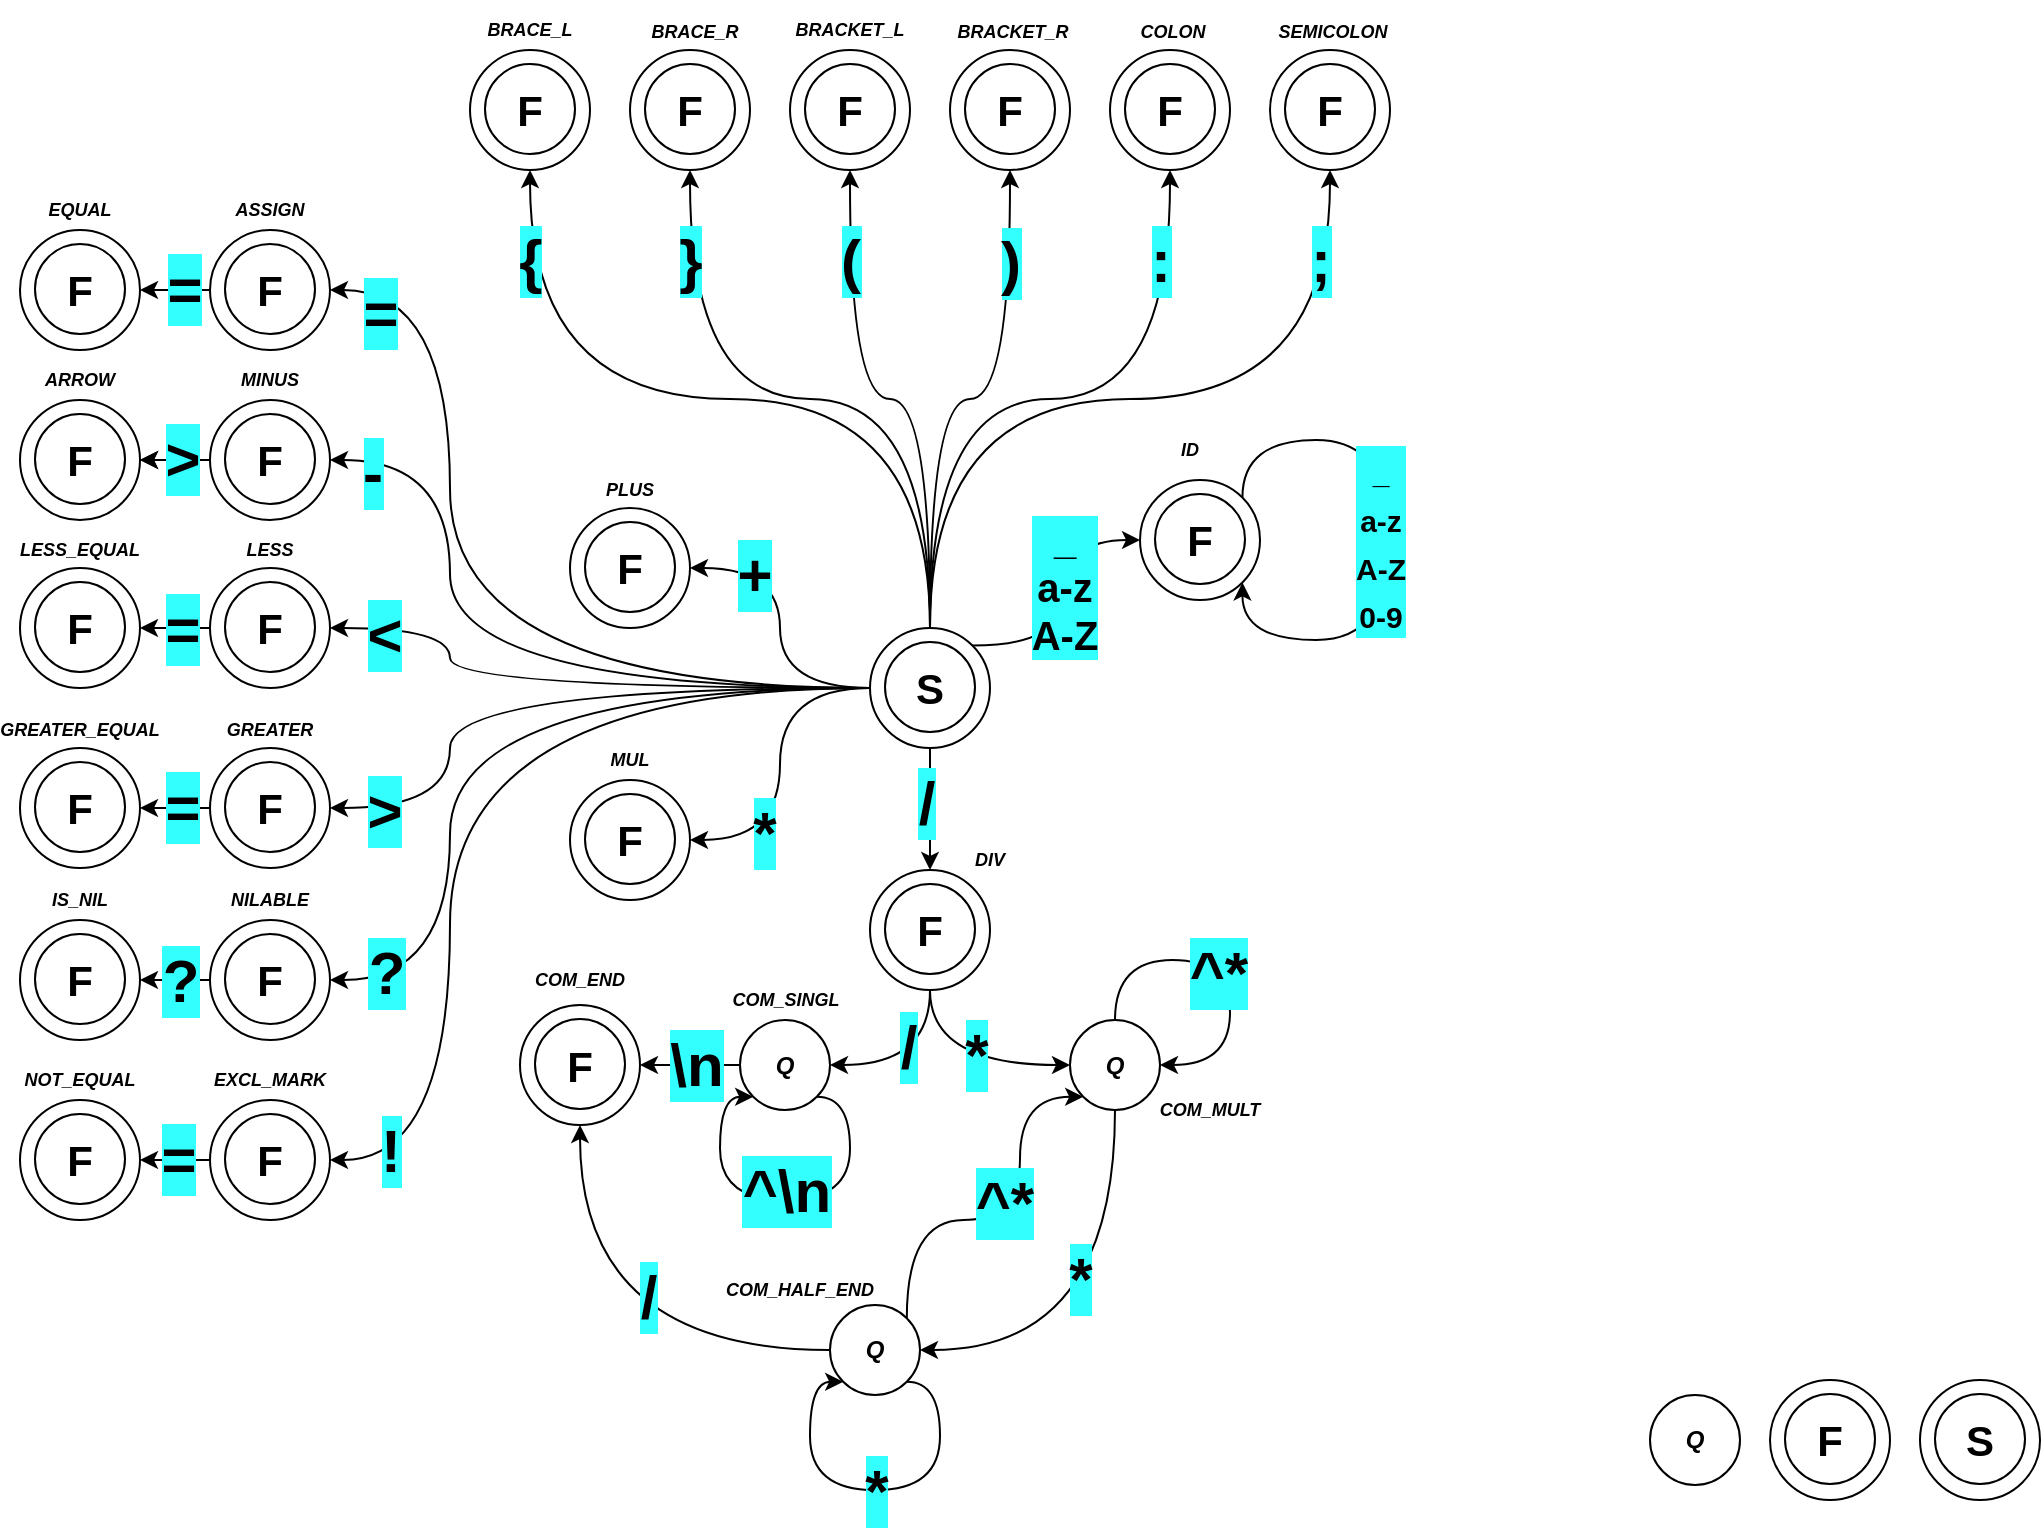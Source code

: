 <mxfile version="21.8.2" type="github">
  <diagram name="Страница — 1" id="OEXieys6IyBbqHFSCYJF">
    <mxGraphModel dx="488" dy="308" grid="1" gridSize="5" guides="1" tooltips="1" connect="1" arrows="1" fold="1" page="1" pageScale="1" pageWidth="1169" pageHeight="827" math="0" shadow="0">
      <root>
        <mxCell id="0" />
        <mxCell id="1" parent="0" />
        <mxCell id="LYe48fv7NBrQbQcGyMcg-10" value="" style="group" vertex="1" connectable="0" parent="1">
          <mxGeometry x="555" y="384" width="60" height="60" as="geometry" />
        </mxCell>
        <mxCell id="LYe48fv7NBrQbQcGyMcg-6" value="" style="ellipse;whiteSpace=wrap;html=1;aspect=fixed;" vertex="1" parent="LYe48fv7NBrQbQcGyMcg-10">
          <mxGeometry width="60" height="60" as="geometry" />
        </mxCell>
        <mxCell id="LYe48fv7NBrQbQcGyMcg-8" value="" style="ellipse;whiteSpace=wrap;html=1;aspect=fixed;" vertex="1" parent="LYe48fv7NBrQbQcGyMcg-10">
          <mxGeometry x="7.5" y="7" width="45" height="45" as="geometry" />
        </mxCell>
        <mxCell id="LYe48fv7NBrQbQcGyMcg-9" value="&lt;b&gt;&lt;font style=&quot;font-size: 21px;&quot;&gt;S&lt;/font&gt;&lt;/b&gt;" style="text;html=1;strokeColor=none;fillColor=none;align=center;verticalAlign=middle;whiteSpace=wrap;rounded=0;" vertex="1" parent="LYe48fv7NBrQbQcGyMcg-10">
          <mxGeometry x="15" y="15" width="30" height="30" as="geometry" />
        </mxCell>
        <mxCell id="LYe48fv7NBrQbQcGyMcg-19" value="" style="group;movable=1;resizable=1;rotatable=1;deletable=1;editable=1;locked=0;connectable=1;" vertex="1" connectable="0" parent="1">
          <mxGeometry x="1005" y="760" width="60" height="60" as="geometry" />
        </mxCell>
        <mxCell id="LYe48fv7NBrQbQcGyMcg-20" value="" style="ellipse;whiteSpace=wrap;html=1;aspect=fixed;movable=1;resizable=1;rotatable=1;deletable=1;editable=1;locked=0;connectable=1;" vertex="1" parent="LYe48fv7NBrQbQcGyMcg-19">
          <mxGeometry width="60" height="60" as="geometry" />
        </mxCell>
        <mxCell id="LYe48fv7NBrQbQcGyMcg-21" value="" style="ellipse;whiteSpace=wrap;html=1;aspect=fixed;movable=1;resizable=1;rotatable=1;deletable=1;editable=1;locked=0;connectable=1;" vertex="1" parent="LYe48fv7NBrQbQcGyMcg-19">
          <mxGeometry x="7.5" y="7" width="45" height="45" as="geometry" />
        </mxCell>
        <mxCell id="LYe48fv7NBrQbQcGyMcg-22" value="&lt;span style=&quot;font-size: 21px;&quot;&gt;&lt;b&gt;F&lt;/b&gt;&lt;/span&gt;" style="text;html=1;strokeColor=none;fillColor=none;align=center;verticalAlign=middle;whiteSpace=wrap;rounded=0;movable=1;resizable=1;rotatable=1;deletable=1;editable=1;locked=0;connectable=1;" vertex="1" parent="LYe48fv7NBrQbQcGyMcg-19">
          <mxGeometry y="15" width="60" height="30" as="geometry" />
        </mxCell>
        <mxCell id="LYe48fv7NBrQbQcGyMcg-23" value="&lt;b&gt;&lt;i&gt;Q&lt;/i&gt;&lt;/b&gt;" style="ellipse;whiteSpace=wrap;html=1;aspect=fixed;container=0;movable=1;resizable=1;rotatable=1;deletable=1;editable=1;locked=0;connectable=1;" vertex="1" parent="1">
          <mxGeometry x="945" y="767.5" width="45" height="45" as="geometry" />
        </mxCell>
        <mxCell id="LYe48fv7NBrQbQcGyMcg-24" value="" style="group;movable=1;resizable=1;rotatable=1;deletable=1;editable=1;locked=0;connectable=1;" vertex="1" connectable="0" parent="1">
          <mxGeometry x="1080" y="760" width="60" height="60" as="geometry" />
        </mxCell>
        <mxCell id="LYe48fv7NBrQbQcGyMcg-25" value="" style="ellipse;whiteSpace=wrap;html=1;aspect=fixed;movable=0;resizable=0;rotatable=0;deletable=0;editable=0;locked=1;connectable=0;" vertex="1" parent="LYe48fv7NBrQbQcGyMcg-24">
          <mxGeometry width="60" height="60" as="geometry" />
        </mxCell>
        <mxCell id="LYe48fv7NBrQbQcGyMcg-26" value="" style="ellipse;whiteSpace=wrap;html=1;aspect=fixed;movable=0;resizable=0;rotatable=0;deletable=0;editable=0;locked=1;connectable=0;" vertex="1" parent="LYe48fv7NBrQbQcGyMcg-24">
          <mxGeometry x="7.5" y="7" width="45" height="45" as="geometry" />
        </mxCell>
        <mxCell id="LYe48fv7NBrQbQcGyMcg-27" value="&lt;b&gt;&lt;font style=&quot;font-size: 21px;&quot;&gt;S&lt;/font&gt;&lt;/b&gt;" style="text;html=1;strokeColor=none;fillColor=none;align=center;verticalAlign=middle;whiteSpace=wrap;rounded=0;movable=0;resizable=0;rotatable=0;deletable=0;editable=0;locked=1;connectable=0;" vertex="1" parent="LYe48fv7NBrQbQcGyMcg-24">
          <mxGeometry y="15" width="60" height="30" as="geometry" />
        </mxCell>
        <mxCell id="LYe48fv7NBrQbQcGyMcg-33" value="" style="group;movable=1;resizable=1;rotatable=1;deletable=1;editable=1;locked=0;connectable=1;" vertex="1" connectable="0" parent="1">
          <mxGeometry x="355" y="95" width="60" height="60" as="geometry" />
        </mxCell>
        <mxCell id="LYe48fv7NBrQbQcGyMcg-34" value="" style="ellipse;whiteSpace=wrap;html=1;aspect=fixed;movable=1;resizable=1;rotatable=1;deletable=1;editable=1;locked=0;connectable=1;" vertex="1" parent="LYe48fv7NBrQbQcGyMcg-33">
          <mxGeometry width="60" height="60" as="geometry" />
        </mxCell>
        <mxCell id="LYe48fv7NBrQbQcGyMcg-35" value="" style="ellipse;whiteSpace=wrap;html=1;aspect=fixed;movable=1;resizable=1;rotatable=1;deletable=1;editable=1;locked=0;connectable=1;" vertex="1" parent="LYe48fv7NBrQbQcGyMcg-33">
          <mxGeometry x="7.5" y="7" width="45" height="45" as="geometry" />
        </mxCell>
        <mxCell id="LYe48fv7NBrQbQcGyMcg-36" value="&lt;span style=&quot;font-size: 21px;&quot;&gt;&lt;b&gt;F&lt;/b&gt;&lt;/span&gt;" style="text;html=1;strokeColor=none;fillColor=none;align=center;verticalAlign=middle;whiteSpace=wrap;rounded=0;movable=1;resizable=1;rotatable=1;deletable=1;editable=1;locked=0;connectable=1;" vertex="1" parent="LYe48fv7NBrQbQcGyMcg-33">
          <mxGeometry y="15" width="60" height="30" as="geometry" />
        </mxCell>
        <mxCell id="LYe48fv7NBrQbQcGyMcg-37" value="" style="group;movable=1;resizable=1;rotatable=1;deletable=1;editable=1;locked=0;connectable=1;" vertex="1" connectable="0" parent="1">
          <mxGeometry x="435" y="95" width="60" height="60" as="geometry" />
        </mxCell>
        <mxCell id="LYe48fv7NBrQbQcGyMcg-38" value="" style="ellipse;whiteSpace=wrap;html=1;aspect=fixed;movable=1;resizable=1;rotatable=1;deletable=1;editable=1;locked=0;connectable=1;" vertex="1" parent="LYe48fv7NBrQbQcGyMcg-37">
          <mxGeometry width="60" height="60" as="geometry" />
        </mxCell>
        <mxCell id="LYe48fv7NBrQbQcGyMcg-39" value="" style="ellipse;whiteSpace=wrap;html=1;aspect=fixed;movable=1;resizable=1;rotatable=1;deletable=1;editable=1;locked=0;connectable=1;" vertex="1" parent="LYe48fv7NBrQbQcGyMcg-37">
          <mxGeometry x="7.5" y="7" width="45" height="45" as="geometry" />
        </mxCell>
        <mxCell id="LYe48fv7NBrQbQcGyMcg-40" value="&lt;span style=&quot;font-size: 21px;&quot;&gt;&lt;b&gt;F&lt;/b&gt;&lt;/span&gt;" style="text;html=1;strokeColor=none;fillColor=none;align=center;verticalAlign=middle;whiteSpace=wrap;rounded=0;movable=1;resizable=1;rotatable=1;deletable=1;editable=1;locked=0;connectable=1;" vertex="1" parent="LYe48fv7NBrQbQcGyMcg-37">
          <mxGeometry y="15" width="60" height="30" as="geometry" />
        </mxCell>
        <mxCell id="LYe48fv7NBrQbQcGyMcg-50" value="" style="group;movable=1;resizable=1;rotatable=1;deletable=1;editable=1;locked=0;connectable=1;" vertex="1" connectable="0" parent="1">
          <mxGeometry x="515" y="95" width="60" height="60" as="geometry" />
        </mxCell>
        <mxCell id="LYe48fv7NBrQbQcGyMcg-51" value="" style="ellipse;whiteSpace=wrap;html=1;aspect=fixed;movable=1;resizable=1;rotatable=1;deletable=1;editable=1;locked=0;connectable=1;" vertex="1" parent="LYe48fv7NBrQbQcGyMcg-50">
          <mxGeometry width="60" height="60" as="geometry" />
        </mxCell>
        <mxCell id="LYe48fv7NBrQbQcGyMcg-52" value="" style="ellipse;whiteSpace=wrap;html=1;aspect=fixed;movable=1;resizable=1;rotatable=1;deletable=1;editable=1;locked=0;connectable=1;" vertex="1" parent="LYe48fv7NBrQbQcGyMcg-50">
          <mxGeometry x="7.5" y="7" width="45" height="45" as="geometry" />
        </mxCell>
        <mxCell id="LYe48fv7NBrQbQcGyMcg-53" value="&lt;span style=&quot;font-size: 21px;&quot;&gt;&lt;b&gt;F&lt;/b&gt;&lt;/span&gt;" style="text;html=1;strokeColor=none;fillColor=none;align=center;verticalAlign=middle;whiteSpace=wrap;rounded=0;movable=1;resizable=1;rotatable=1;deletable=1;editable=1;locked=0;connectable=1;" vertex="1" parent="LYe48fv7NBrQbQcGyMcg-50">
          <mxGeometry y="15" width="60" height="30" as="geometry" />
        </mxCell>
        <mxCell id="LYe48fv7NBrQbQcGyMcg-54" value="" style="group;movable=1;resizable=1;rotatable=1;deletable=1;editable=1;locked=0;connectable=1;" vertex="1" connectable="0" parent="1">
          <mxGeometry x="595" y="95" width="60" height="60" as="geometry" />
        </mxCell>
        <mxCell id="LYe48fv7NBrQbQcGyMcg-55" value="" style="ellipse;whiteSpace=wrap;html=1;aspect=fixed;movable=1;resizable=1;rotatable=1;deletable=1;editable=1;locked=0;connectable=1;" vertex="1" parent="LYe48fv7NBrQbQcGyMcg-54">
          <mxGeometry width="60" height="60" as="geometry" />
        </mxCell>
        <mxCell id="LYe48fv7NBrQbQcGyMcg-56" value="" style="ellipse;whiteSpace=wrap;html=1;aspect=fixed;movable=1;resizable=1;rotatable=1;deletable=1;editable=1;locked=0;connectable=1;" vertex="1" parent="LYe48fv7NBrQbQcGyMcg-54">
          <mxGeometry x="7.5" y="7" width="45" height="45" as="geometry" />
        </mxCell>
        <mxCell id="LYe48fv7NBrQbQcGyMcg-57" value="&lt;span style=&quot;font-size: 21px;&quot;&gt;&lt;b&gt;F&lt;/b&gt;&lt;/span&gt;" style="text;html=1;strokeColor=none;fillColor=none;align=center;verticalAlign=middle;whiteSpace=wrap;rounded=0;movable=1;resizable=1;rotatable=1;deletable=1;editable=1;locked=0;connectable=1;" vertex="1" parent="LYe48fv7NBrQbQcGyMcg-54">
          <mxGeometry y="15" width="60" height="30" as="geometry" />
        </mxCell>
        <mxCell id="LYe48fv7NBrQbQcGyMcg-63" value="" style="group;movable=1;resizable=1;rotatable=1;deletable=1;editable=1;locked=0;connectable=1;" vertex="1" connectable="0" parent="1">
          <mxGeometry x="675" y="95" width="60" height="60" as="geometry" />
        </mxCell>
        <mxCell id="LYe48fv7NBrQbQcGyMcg-64" value="" style="ellipse;whiteSpace=wrap;html=1;aspect=fixed;movable=1;resizable=1;rotatable=1;deletable=1;editable=1;locked=0;connectable=1;" vertex="1" parent="LYe48fv7NBrQbQcGyMcg-63">
          <mxGeometry width="60" height="60" as="geometry" />
        </mxCell>
        <mxCell id="LYe48fv7NBrQbQcGyMcg-65" value="" style="ellipse;whiteSpace=wrap;html=1;aspect=fixed;movable=1;resizable=1;rotatable=1;deletable=1;editable=1;locked=0;connectable=1;" vertex="1" parent="LYe48fv7NBrQbQcGyMcg-63">
          <mxGeometry x="7.5" y="7" width="45" height="45" as="geometry" />
        </mxCell>
        <mxCell id="LYe48fv7NBrQbQcGyMcg-66" value="&lt;span style=&quot;font-size: 21px;&quot;&gt;&lt;b&gt;F&lt;/b&gt;&lt;/span&gt;" style="text;html=1;strokeColor=none;fillColor=none;align=center;verticalAlign=middle;whiteSpace=wrap;rounded=0;movable=1;resizable=1;rotatable=1;deletable=1;editable=1;locked=0;connectable=1;" vertex="1" parent="LYe48fv7NBrQbQcGyMcg-63">
          <mxGeometry y="15" width="60" height="30" as="geometry" />
        </mxCell>
        <mxCell id="LYe48fv7NBrQbQcGyMcg-67" value="" style="group;movable=1;resizable=1;rotatable=1;deletable=1;editable=1;locked=0;connectable=1;" vertex="1" connectable="0" parent="1">
          <mxGeometry x="755" y="95" width="60" height="60" as="geometry" />
        </mxCell>
        <mxCell id="LYe48fv7NBrQbQcGyMcg-68" value="" style="ellipse;whiteSpace=wrap;html=1;aspect=fixed;movable=1;resizable=1;rotatable=1;deletable=1;editable=1;locked=0;connectable=1;" vertex="1" parent="LYe48fv7NBrQbQcGyMcg-67">
          <mxGeometry width="60" height="60" as="geometry" />
        </mxCell>
        <mxCell id="LYe48fv7NBrQbQcGyMcg-69" value="" style="ellipse;whiteSpace=wrap;html=1;aspect=fixed;movable=1;resizable=1;rotatable=1;deletable=1;editable=1;locked=0;connectable=1;" vertex="1" parent="LYe48fv7NBrQbQcGyMcg-67">
          <mxGeometry x="7.5" y="7" width="45" height="45" as="geometry" />
        </mxCell>
        <mxCell id="LYe48fv7NBrQbQcGyMcg-70" value="&lt;span style=&quot;font-size: 21px;&quot;&gt;&lt;b&gt;F&lt;/b&gt;&lt;/span&gt;" style="text;html=1;strokeColor=none;fillColor=none;align=center;verticalAlign=middle;whiteSpace=wrap;rounded=0;movable=1;resizable=1;rotatable=1;deletable=1;editable=1;locked=0;connectable=1;" vertex="1" parent="LYe48fv7NBrQbQcGyMcg-67">
          <mxGeometry y="15" width="60" height="30" as="geometry" />
        </mxCell>
        <mxCell id="LYe48fv7NBrQbQcGyMcg-73" style="edgeStyle=orthogonalEdgeStyle;orthogonalLoop=1;jettySize=auto;html=1;exitX=0.5;exitY=0;exitDx=0;exitDy=0;entryX=0.5;entryY=1;entryDx=0;entryDy=0;curved=1;" edge="1" parent="1" source="LYe48fv7NBrQbQcGyMcg-6" target="LYe48fv7NBrQbQcGyMcg-33">
          <mxGeometry relative="1" as="geometry" />
        </mxCell>
        <mxCell id="LYe48fv7NBrQbQcGyMcg-94" value="{" style="edgeLabel;html=1;align=center;verticalAlign=middle;resizable=0;points=[];fontStyle=1;fontSize=30;labelBackgroundColor=#33FFFF;" vertex="1" connectable="0" parent="LYe48fv7NBrQbQcGyMcg-73">
          <mxGeometry x="0.604" y="-17" relative="1" as="geometry">
            <mxPoint x="-17" y="-40" as="offset" />
          </mxGeometry>
        </mxCell>
        <mxCell id="LYe48fv7NBrQbQcGyMcg-74" style="edgeStyle=orthogonalEdgeStyle;orthogonalLoop=1;jettySize=auto;html=1;exitX=0.5;exitY=0;exitDx=0;exitDy=0;entryX=0.5;entryY=1;entryDx=0;entryDy=0;curved=1;" edge="1" parent="1" source="LYe48fv7NBrQbQcGyMcg-6" target="LYe48fv7NBrQbQcGyMcg-38">
          <mxGeometry relative="1" as="geometry" />
        </mxCell>
        <mxCell id="LYe48fv7NBrQbQcGyMcg-95" value="}" style="edgeLabel;html=1;align=center;verticalAlign=middle;resizable=0;points=[];fontStyle=1;fontSize=30;labelBackgroundColor=#33FFFF;" vertex="1" connectable="0" parent="LYe48fv7NBrQbQcGyMcg-74">
          <mxGeometry x="0.531" y="-10" relative="1" as="geometry">
            <mxPoint x="-10" y="-37" as="offset" />
          </mxGeometry>
        </mxCell>
        <mxCell id="LYe48fv7NBrQbQcGyMcg-75" style="edgeStyle=orthogonalEdgeStyle;orthogonalLoop=1;jettySize=auto;html=1;exitX=0.5;exitY=0;exitDx=0;exitDy=0;entryX=0.5;entryY=1;entryDx=0;entryDy=0;curved=1;" edge="1" parent="1" source="LYe48fv7NBrQbQcGyMcg-6" target="LYe48fv7NBrQbQcGyMcg-50">
          <mxGeometry relative="1" as="geometry" />
        </mxCell>
        <mxCell id="LYe48fv7NBrQbQcGyMcg-96" value="(" style="edgeLabel;html=1;align=center;verticalAlign=middle;resizable=0;points=[];fontStyle=1;fontSize=30;labelBackgroundColor=#33FFFF;" vertex="1" connectable="0" parent="LYe48fv7NBrQbQcGyMcg-75">
          <mxGeometry x="0.389" y="-5" relative="1" as="geometry">
            <mxPoint x="-5" y="-37" as="offset" />
          </mxGeometry>
        </mxCell>
        <mxCell id="LYe48fv7NBrQbQcGyMcg-76" style="edgeStyle=orthogonalEdgeStyle;orthogonalLoop=1;jettySize=auto;html=1;exitX=0.5;exitY=0;exitDx=0;exitDy=0;entryX=0.5;entryY=1;entryDx=0;entryDy=0;curved=1;" edge="1" parent="1" source="LYe48fv7NBrQbQcGyMcg-6" target="LYe48fv7NBrQbQcGyMcg-54">
          <mxGeometry relative="1" as="geometry" />
        </mxCell>
        <mxCell id="LYe48fv7NBrQbQcGyMcg-97" value=")" style="edgeLabel;html=1;align=center;verticalAlign=middle;resizable=0;points=[];fontStyle=1;fontSize=30;labelBackgroundColor=#33FFFF;" vertex="1" connectable="0" parent="LYe48fv7NBrQbQcGyMcg-76">
          <mxGeometry x="0.356" y="7" relative="1" as="geometry">
            <mxPoint x="7" y="-41" as="offset" />
          </mxGeometry>
        </mxCell>
        <mxCell id="LYe48fv7NBrQbQcGyMcg-77" style="edgeStyle=orthogonalEdgeStyle;orthogonalLoop=1;jettySize=auto;html=1;exitX=0.5;exitY=0;exitDx=0;exitDy=0;entryX=0.5;entryY=1;entryDx=0;entryDy=0;curved=1;" edge="1" parent="1" source="LYe48fv7NBrQbQcGyMcg-6" target="LYe48fv7NBrQbQcGyMcg-64">
          <mxGeometry relative="1" as="geometry" />
        </mxCell>
        <mxCell id="LYe48fv7NBrQbQcGyMcg-98" value=":" style="edgeLabel;html=1;align=center;verticalAlign=middle;resizable=0;points=[];fontStyle=1;fontSize=30;labelBackgroundColor=#33FFFF;" vertex="1" connectable="0" parent="LYe48fv7NBrQbQcGyMcg-77">
          <mxGeometry x="0.532" y="11" relative="1" as="geometry">
            <mxPoint x="6" y="-37" as="offset" />
          </mxGeometry>
        </mxCell>
        <mxCell id="LYe48fv7NBrQbQcGyMcg-78" style="edgeStyle=orthogonalEdgeStyle;orthogonalLoop=1;jettySize=auto;html=1;exitX=0.5;exitY=0;exitDx=0;exitDy=0;entryX=0.5;entryY=1;entryDx=0;entryDy=0;curved=1;" edge="1" parent="1" source="LYe48fv7NBrQbQcGyMcg-6" target="LYe48fv7NBrQbQcGyMcg-67">
          <mxGeometry relative="1" as="geometry" />
        </mxCell>
        <mxCell id="LYe48fv7NBrQbQcGyMcg-99" value=";" style="edgeLabel;html=1;align=center;verticalAlign=middle;resizable=0;points=[];fontStyle=1;fontSize=30;labelBackgroundColor=#33FFFF;" vertex="1" connectable="0" parent="LYe48fv7NBrQbQcGyMcg-78">
          <mxGeometry x="0.598" y="18" relative="1" as="geometry">
            <mxPoint x="13" y="-41" as="offset" />
          </mxGeometry>
        </mxCell>
        <mxCell id="LYe48fv7NBrQbQcGyMcg-100" value="BRACKET_L" style="text;html=1;strokeColor=none;fillColor=none;align=center;verticalAlign=middle;whiteSpace=wrap;rounded=0;fontSize=9;fontStyle=3" vertex="1" parent="1">
          <mxGeometry x="515" y="70" width="60" height="30" as="geometry" />
        </mxCell>
        <mxCell id="LYe48fv7NBrQbQcGyMcg-101" value="BRACE_L" style="text;html=1;strokeColor=none;fillColor=none;align=center;verticalAlign=middle;whiteSpace=wrap;rounded=0;fontSize=9;fontStyle=3" vertex="1" parent="1">
          <mxGeometry x="355" y="70" width="60" height="30" as="geometry" />
        </mxCell>
        <mxCell id="LYe48fv7NBrQbQcGyMcg-102" value="BRACE_R" style="text;html=1;align=center;verticalAlign=middle;resizable=0;points=[];autosize=1;strokeColor=none;fillColor=none;fontSize=9;fontStyle=3" vertex="1" parent="1">
          <mxGeometry x="434" y="73" width="65" height="25" as="geometry" />
        </mxCell>
        <mxCell id="LYe48fv7NBrQbQcGyMcg-103" value="BRACKET_R" style="text;html=1;align=center;verticalAlign=middle;resizable=0;points=[];autosize=1;strokeColor=none;fillColor=none;fontSize=9;fontStyle=3" vertex="1" parent="1">
          <mxGeometry x="588.5" y="73" width="75" height="25" as="geometry" />
        </mxCell>
        <mxCell id="LYe48fv7NBrQbQcGyMcg-104" value="COLON" style="text;html=1;align=center;verticalAlign=middle;resizable=0;points=[];autosize=1;strokeColor=none;fillColor=none;fontSize=9;fontStyle=3" vertex="1" parent="1">
          <mxGeometry x="678.5" y="73" width="55" height="25" as="geometry" />
        </mxCell>
        <mxCell id="LYe48fv7NBrQbQcGyMcg-105" value="SEMICOLON" style="text;html=1;align=center;verticalAlign=middle;resizable=0;points=[];autosize=1;strokeColor=none;fillColor=none;fontSize=9;fontStyle=3" vertex="1" parent="1">
          <mxGeometry x="748.5" y="73" width="75" height="25" as="geometry" />
        </mxCell>
        <mxCell id="LYe48fv7NBrQbQcGyMcg-106" value="" style="group;movable=1;resizable=1;rotatable=1;deletable=1;editable=1;locked=0;connectable=1;" vertex="1" connectable="0" parent="1">
          <mxGeometry x="405" y="460" width="60" height="60" as="geometry" />
        </mxCell>
        <mxCell id="LYe48fv7NBrQbQcGyMcg-107" value="" style="ellipse;whiteSpace=wrap;html=1;aspect=fixed;movable=1;resizable=1;rotatable=1;deletable=1;editable=1;locked=0;connectable=1;" vertex="1" parent="LYe48fv7NBrQbQcGyMcg-106">
          <mxGeometry width="60" height="60" as="geometry" />
        </mxCell>
        <mxCell id="LYe48fv7NBrQbQcGyMcg-108" value="" style="ellipse;whiteSpace=wrap;html=1;aspect=fixed;movable=1;resizable=1;rotatable=1;deletable=1;editable=1;locked=0;connectable=1;" vertex="1" parent="LYe48fv7NBrQbQcGyMcg-106">
          <mxGeometry x="7.5" y="7" width="45" height="45" as="geometry" />
        </mxCell>
        <mxCell id="LYe48fv7NBrQbQcGyMcg-109" value="&lt;span style=&quot;font-size: 21px;&quot;&gt;&lt;b&gt;F&lt;/b&gt;&lt;/span&gt;" style="text;html=1;strokeColor=none;fillColor=none;align=center;verticalAlign=middle;whiteSpace=wrap;rounded=0;movable=1;resizable=1;rotatable=1;deletable=1;editable=1;locked=0;connectable=1;" vertex="1" parent="LYe48fv7NBrQbQcGyMcg-106">
          <mxGeometry y="15" width="60" height="30" as="geometry" />
        </mxCell>
        <mxCell id="LYe48fv7NBrQbQcGyMcg-142" value="" style="group;movable=1;resizable=1;rotatable=1;deletable=1;editable=1;locked=0;connectable=1;" vertex="1" connectable="0" parent="1">
          <mxGeometry x="405" y="324" width="60" height="60" as="geometry" />
        </mxCell>
        <mxCell id="LYe48fv7NBrQbQcGyMcg-143" value="" style="ellipse;whiteSpace=wrap;html=1;aspect=fixed;movable=1;resizable=1;rotatable=1;deletable=1;editable=1;locked=0;connectable=1;" vertex="1" parent="LYe48fv7NBrQbQcGyMcg-142">
          <mxGeometry width="60" height="60" as="geometry" />
        </mxCell>
        <mxCell id="LYe48fv7NBrQbQcGyMcg-144" value="" style="ellipse;whiteSpace=wrap;html=1;aspect=fixed;movable=1;resizable=1;rotatable=1;deletable=1;editable=1;locked=0;connectable=1;" vertex="1" parent="LYe48fv7NBrQbQcGyMcg-142">
          <mxGeometry x="7.5" y="7" width="45" height="45" as="geometry" />
        </mxCell>
        <mxCell id="LYe48fv7NBrQbQcGyMcg-145" value="&lt;span style=&quot;font-size: 21px;&quot;&gt;&lt;b&gt;F&lt;/b&gt;&lt;/span&gt;" style="text;html=1;strokeColor=none;fillColor=none;align=center;verticalAlign=middle;whiteSpace=wrap;rounded=0;movable=1;resizable=1;rotatable=1;deletable=1;editable=1;locked=0;connectable=1;" vertex="1" parent="LYe48fv7NBrQbQcGyMcg-142">
          <mxGeometry y="15" width="60" height="30" as="geometry" />
        </mxCell>
        <mxCell id="LYe48fv7NBrQbQcGyMcg-146" value="" style="group;movable=1;resizable=1;rotatable=1;deletable=1;editable=1;locked=0;connectable=1;" vertex="1" connectable="0" parent="1">
          <mxGeometry x="225" y="270" width="60" height="60" as="geometry" />
        </mxCell>
        <mxCell id="LYe48fv7NBrQbQcGyMcg-147" value="" style="ellipse;whiteSpace=wrap;html=1;aspect=fixed;movable=1;resizable=1;rotatable=1;deletable=1;editable=1;locked=0;connectable=1;" vertex="1" parent="LYe48fv7NBrQbQcGyMcg-146">
          <mxGeometry width="60" height="60" as="geometry" />
        </mxCell>
        <mxCell id="LYe48fv7NBrQbQcGyMcg-148" value="" style="ellipse;whiteSpace=wrap;html=1;aspect=fixed;movable=1;resizable=1;rotatable=1;deletable=1;editable=1;locked=0;connectable=1;" vertex="1" parent="LYe48fv7NBrQbQcGyMcg-146">
          <mxGeometry x="7.5" y="7" width="45" height="45" as="geometry" />
        </mxCell>
        <mxCell id="LYe48fv7NBrQbQcGyMcg-149" value="&lt;span style=&quot;font-size: 21px;&quot;&gt;&lt;b&gt;F&lt;/b&gt;&lt;/span&gt;" style="text;html=1;strokeColor=none;fillColor=none;align=center;verticalAlign=middle;whiteSpace=wrap;rounded=0;movable=1;resizable=1;rotatable=1;deletable=1;editable=1;locked=0;connectable=1;" vertex="1" parent="LYe48fv7NBrQbQcGyMcg-146">
          <mxGeometry y="15" width="60" height="30" as="geometry" />
        </mxCell>
        <mxCell id="LYe48fv7NBrQbQcGyMcg-150" value="" style="group;movable=1;resizable=1;rotatable=1;deletable=1;editable=1;locked=0;connectable=1;" vertex="1" connectable="0" parent="1">
          <mxGeometry x="225" y="185" width="60" height="60" as="geometry" />
        </mxCell>
        <mxCell id="LYe48fv7NBrQbQcGyMcg-151" value="" style="ellipse;whiteSpace=wrap;html=1;aspect=fixed;movable=1;resizable=1;rotatable=1;deletable=1;editable=1;locked=0;connectable=1;" vertex="1" parent="LYe48fv7NBrQbQcGyMcg-150">
          <mxGeometry width="60" height="60" as="geometry" />
        </mxCell>
        <mxCell id="LYe48fv7NBrQbQcGyMcg-152" value="" style="ellipse;whiteSpace=wrap;html=1;aspect=fixed;movable=1;resizable=1;rotatable=1;deletable=1;editable=1;locked=0;connectable=1;" vertex="1" parent="LYe48fv7NBrQbQcGyMcg-150">
          <mxGeometry x="7.5" y="7" width="45" height="45" as="geometry" />
        </mxCell>
        <mxCell id="LYe48fv7NBrQbQcGyMcg-153" value="&lt;span style=&quot;font-size: 21px;&quot;&gt;&lt;b&gt;F&lt;/b&gt;&lt;/span&gt;" style="text;html=1;strokeColor=none;fillColor=none;align=center;verticalAlign=middle;whiteSpace=wrap;rounded=0;movable=1;resizable=1;rotatable=1;deletable=1;editable=1;locked=0;connectable=1;" vertex="1" parent="LYe48fv7NBrQbQcGyMcg-150">
          <mxGeometry y="15" width="60" height="30" as="geometry" />
        </mxCell>
        <mxCell id="LYe48fv7NBrQbQcGyMcg-171" value="" style="group;movable=1;resizable=1;rotatable=1;deletable=1;editable=1;locked=0;connectable=1;" vertex="1" connectable="0" parent="1">
          <mxGeometry x="225" y="354" width="60" height="60" as="geometry" />
        </mxCell>
        <mxCell id="LYe48fv7NBrQbQcGyMcg-172" value="" style="ellipse;whiteSpace=wrap;html=1;aspect=fixed;movable=1;resizable=1;rotatable=1;deletable=1;editable=1;locked=0;connectable=1;" vertex="1" parent="LYe48fv7NBrQbQcGyMcg-171">
          <mxGeometry width="60" height="60" as="geometry" />
        </mxCell>
        <mxCell id="LYe48fv7NBrQbQcGyMcg-173" value="" style="ellipse;whiteSpace=wrap;html=1;aspect=fixed;movable=1;resizable=1;rotatable=1;deletable=1;editable=1;locked=0;connectable=1;" vertex="1" parent="LYe48fv7NBrQbQcGyMcg-171">
          <mxGeometry x="7.5" y="7" width="45" height="45" as="geometry" />
        </mxCell>
        <mxCell id="LYe48fv7NBrQbQcGyMcg-174" value="&lt;span style=&quot;font-size: 21px;&quot;&gt;&lt;b&gt;F&lt;/b&gt;&lt;/span&gt;" style="text;html=1;strokeColor=none;fillColor=none;align=center;verticalAlign=middle;whiteSpace=wrap;rounded=0;movable=1;resizable=1;rotatable=1;deletable=1;editable=1;locked=0;connectable=1;" vertex="1" parent="LYe48fv7NBrQbQcGyMcg-171">
          <mxGeometry y="15" width="60" height="30" as="geometry" />
        </mxCell>
        <mxCell id="LYe48fv7NBrQbQcGyMcg-364" style="edgeStyle=orthogonalEdgeStyle;orthogonalLoop=1;jettySize=auto;html=1;exitX=0.5;exitY=1;exitDx=0;exitDy=0;entryX=1;entryY=0.5;entryDx=0;entryDy=0;curved=1;" edge="1" parent="1" source="LYe48fv7NBrQbQcGyMcg-175" target="LYe48fv7NBrQbQcGyMcg-359">
          <mxGeometry relative="1" as="geometry" />
        </mxCell>
        <mxCell id="LYe48fv7NBrQbQcGyMcg-367" value="/" style="edgeLabel;html=1;align=center;verticalAlign=middle;resizable=0;points=[];fontStyle=1;labelBackgroundColor=#33FFFF;fontSize=30;" vertex="1" connectable="0" parent="LYe48fv7NBrQbQcGyMcg-364">
          <mxGeometry x="0.114" y="-10" relative="1" as="geometry">
            <mxPoint as="offset" />
          </mxGeometry>
        </mxCell>
        <mxCell id="LYe48fv7NBrQbQcGyMcg-376" style="edgeStyle=orthogonalEdgeStyle;orthogonalLoop=1;jettySize=auto;html=1;exitX=0.5;exitY=1;exitDx=0;exitDy=0;entryX=0;entryY=0.5;entryDx=0;entryDy=0;curved=1;" edge="1" parent="1" source="LYe48fv7NBrQbQcGyMcg-175" target="LYe48fv7NBrQbQcGyMcg-374">
          <mxGeometry relative="1" as="geometry" />
        </mxCell>
        <mxCell id="LYe48fv7NBrQbQcGyMcg-382" value="*" style="edgeLabel;html=1;align=center;verticalAlign=middle;resizable=0;points=[];fontSize=30;labelBackgroundColor=#33FFFF;fontStyle=1" vertex="1" connectable="0" parent="LYe48fv7NBrQbQcGyMcg-376">
          <mxGeometry x="0.119" y="6" relative="1" as="geometry">
            <mxPoint as="offset" />
          </mxGeometry>
        </mxCell>
        <mxCell id="LYe48fv7NBrQbQcGyMcg-175" value="" style="group;movable=1;resizable=1;rotatable=1;deletable=1;editable=1;locked=0;connectable=1;" vertex="1" connectable="0" parent="1">
          <mxGeometry x="555" y="505" width="60" height="60" as="geometry" />
        </mxCell>
        <mxCell id="LYe48fv7NBrQbQcGyMcg-176" value="" style="ellipse;whiteSpace=wrap;html=1;aspect=fixed;movable=1;resizable=1;rotatable=1;deletable=1;editable=1;locked=0;connectable=1;" vertex="1" parent="LYe48fv7NBrQbQcGyMcg-175">
          <mxGeometry width="60" height="60" as="geometry" />
        </mxCell>
        <mxCell id="LYe48fv7NBrQbQcGyMcg-177" value="" style="ellipse;whiteSpace=wrap;html=1;aspect=fixed;movable=1;resizable=1;rotatable=1;deletable=1;editable=1;locked=0;connectable=1;" vertex="1" parent="LYe48fv7NBrQbQcGyMcg-175">
          <mxGeometry x="7.5" y="7" width="45" height="45" as="geometry" />
        </mxCell>
        <mxCell id="LYe48fv7NBrQbQcGyMcg-178" value="&lt;span style=&quot;font-size: 21px;&quot;&gt;&lt;b&gt;F&lt;/b&gt;&lt;/span&gt;" style="text;html=1;strokeColor=none;fillColor=none;align=center;verticalAlign=middle;whiteSpace=wrap;rounded=0;movable=1;resizable=1;rotatable=1;deletable=1;editable=1;locked=0;connectable=1;" vertex="1" parent="LYe48fv7NBrQbQcGyMcg-175">
          <mxGeometry y="15" width="60" height="30" as="geometry" />
        </mxCell>
        <mxCell id="LYe48fv7NBrQbQcGyMcg-188" value="" style="group;movable=1;resizable=1;rotatable=1;deletable=1;editable=1;locked=0;connectable=1;" vertex="1" connectable="0" parent="1">
          <mxGeometry x="225" y="530" width="60" height="60" as="geometry" />
        </mxCell>
        <mxCell id="LYe48fv7NBrQbQcGyMcg-189" value="" style="ellipse;whiteSpace=wrap;html=1;aspect=fixed;movable=1;resizable=1;rotatable=1;deletable=1;editable=1;locked=0;connectable=1;" vertex="1" parent="LYe48fv7NBrQbQcGyMcg-188">
          <mxGeometry width="60" height="60" as="geometry" />
        </mxCell>
        <mxCell id="LYe48fv7NBrQbQcGyMcg-190" value="" style="ellipse;whiteSpace=wrap;html=1;aspect=fixed;movable=1;resizable=1;rotatable=1;deletable=1;editable=1;locked=0;connectable=1;" vertex="1" parent="LYe48fv7NBrQbQcGyMcg-188">
          <mxGeometry x="7.5" y="7" width="45" height="45" as="geometry" />
        </mxCell>
        <mxCell id="LYe48fv7NBrQbQcGyMcg-191" value="&lt;span style=&quot;font-size: 21px;&quot;&gt;&lt;b&gt;F&lt;/b&gt;&lt;/span&gt;" style="text;html=1;strokeColor=none;fillColor=none;align=center;verticalAlign=middle;whiteSpace=wrap;rounded=0;movable=1;resizable=1;rotatable=1;deletable=1;editable=1;locked=0;connectable=1;" vertex="1" parent="LYe48fv7NBrQbQcGyMcg-188">
          <mxGeometry y="15" width="60" height="30" as="geometry" />
        </mxCell>
        <mxCell id="LYe48fv7NBrQbQcGyMcg-192" value="" style="group;movable=1;resizable=1;rotatable=1;deletable=1;editable=1;locked=0;connectable=1;" vertex="1" connectable="0" parent="1">
          <mxGeometry x="225" y="444" width="60" height="60" as="geometry" />
        </mxCell>
        <mxCell id="LYe48fv7NBrQbQcGyMcg-193" value="" style="ellipse;whiteSpace=wrap;html=1;aspect=fixed;movable=1;resizable=1;rotatable=1;deletable=1;editable=1;locked=0;connectable=1;" vertex="1" parent="LYe48fv7NBrQbQcGyMcg-192">
          <mxGeometry width="60" height="60" as="geometry" />
        </mxCell>
        <mxCell id="LYe48fv7NBrQbQcGyMcg-194" value="" style="ellipse;whiteSpace=wrap;html=1;aspect=fixed;movable=1;resizable=1;rotatable=1;deletable=1;editable=1;locked=0;connectable=1;" vertex="1" parent="LYe48fv7NBrQbQcGyMcg-192">
          <mxGeometry x="7.5" y="7" width="45" height="45" as="geometry" />
        </mxCell>
        <mxCell id="LYe48fv7NBrQbQcGyMcg-195" value="&lt;span style=&quot;font-size: 21px;&quot;&gt;&lt;b&gt;F&lt;/b&gt;&lt;/span&gt;" style="text;html=1;strokeColor=none;fillColor=none;align=center;verticalAlign=middle;whiteSpace=wrap;rounded=0;movable=1;resizable=1;rotatable=1;deletable=1;editable=1;locked=0;connectable=1;" vertex="1" parent="LYe48fv7NBrQbQcGyMcg-192">
          <mxGeometry y="15" width="60" height="30" as="geometry" />
        </mxCell>
        <mxCell id="LYe48fv7NBrQbQcGyMcg-200" value="" style="group;movable=1;resizable=1;rotatable=1;deletable=1;editable=1;locked=0;connectable=1;" vertex="1" connectable="0" parent="1">
          <mxGeometry x="225" y="620" width="60" height="60" as="geometry" />
        </mxCell>
        <mxCell id="LYe48fv7NBrQbQcGyMcg-201" value="" style="ellipse;whiteSpace=wrap;html=1;aspect=fixed;movable=1;resizable=1;rotatable=1;deletable=1;editable=1;locked=0;connectable=1;" vertex="1" parent="LYe48fv7NBrQbQcGyMcg-200">
          <mxGeometry width="60" height="60" as="geometry" />
        </mxCell>
        <mxCell id="LYe48fv7NBrQbQcGyMcg-202" value="" style="ellipse;whiteSpace=wrap;html=1;aspect=fixed;movable=1;resizable=1;rotatable=1;deletable=1;editable=1;locked=0;connectable=1;" vertex="1" parent="LYe48fv7NBrQbQcGyMcg-200">
          <mxGeometry x="7.5" y="7" width="45" height="45" as="geometry" />
        </mxCell>
        <mxCell id="LYe48fv7NBrQbQcGyMcg-203" value="&lt;span style=&quot;font-size: 21px;&quot;&gt;&lt;b&gt;F&lt;/b&gt;&lt;/span&gt;" style="text;html=1;strokeColor=none;fillColor=none;align=center;verticalAlign=middle;whiteSpace=wrap;rounded=0;movable=1;resizable=1;rotatable=1;deletable=1;editable=1;locked=0;connectable=1;" vertex="1" parent="LYe48fv7NBrQbQcGyMcg-200">
          <mxGeometry y="15" width="60" height="30" as="geometry" />
        </mxCell>
        <mxCell id="LYe48fv7NBrQbQcGyMcg-204" style="edgeStyle=orthogonalEdgeStyle;orthogonalLoop=1;jettySize=auto;html=1;exitX=0;exitY=0.5;exitDx=0;exitDy=0;entryX=1;entryY=0.5;entryDx=0;entryDy=0;curved=1;" edge="1" parent="1" source="LYe48fv7NBrQbQcGyMcg-6" target="LYe48fv7NBrQbQcGyMcg-143">
          <mxGeometry relative="1" as="geometry" />
        </mxCell>
        <mxCell id="LYe48fv7NBrQbQcGyMcg-208" value="+" style="edgeLabel;html=1;align=center;verticalAlign=middle;resizable=0;points=[];fontSize=30;fontStyle=1;labelBackgroundColor=#33FFFF;" vertex="1" connectable="0" parent="LYe48fv7NBrQbQcGyMcg-204">
          <mxGeometry x="0.581" y="3" relative="1" as="geometry">
            <mxPoint as="offset" />
          </mxGeometry>
        </mxCell>
        <mxCell id="LYe48fv7NBrQbQcGyMcg-206" style="edgeStyle=orthogonalEdgeStyle;orthogonalLoop=1;jettySize=auto;html=1;exitX=0;exitY=0.5;exitDx=0;exitDy=0;entryX=1;entryY=0.5;entryDx=0;entryDy=0;curved=1;" edge="1" parent="1" source="LYe48fv7NBrQbQcGyMcg-6" target="LYe48fv7NBrQbQcGyMcg-109">
          <mxGeometry relative="1" as="geometry" />
        </mxCell>
        <mxCell id="LYe48fv7NBrQbQcGyMcg-209" value="*" style="edgeLabel;html=1;align=center;verticalAlign=middle;resizable=0;points=[];fontSize=30;fontStyle=1;labelBackgroundColor=#33FFFF;" vertex="1" connectable="0" parent="LYe48fv7NBrQbQcGyMcg-206">
          <mxGeometry x="0.555" y="-4" relative="1" as="geometry">
            <mxPoint as="offset" />
          </mxGeometry>
        </mxCell>
        <mxCell id="LYe48fv7NBrQbQcGyMcg-212" style="edgeStyle=orthogonalEdgeStyle;orthogonalLoop=1;jettySize=auto;html=1;exitX=0;exitY=0.5;exitDx=0;exitDy=0;entryX=1;entryY=0.5;entryDx=0;entryDy=0;curved=1;" edge="1" parent="1" source="LYe48fv7NBrQbQcGyMcg-6" target="LYe48fv7NBrQbQcGyMcg-153">
          <mxGeometry relative="1" as="geometry">
            <Array as="points">
              <mxPoint x="345" y="414" />
              <mxPoint x="345" y="215" />
            </Array>
          </mxGeometry>
        </mxCell>
        <mxCell id="LYe48fv7NBrQbQcGyMcg-277" value="=" style="edgeLabel;html=1;align=center;verticalAlign=middle;resizable=0;points=[];fontSize=30;fontStyle=1;labelBackgroundColor=#33FFFF;" vertex="1" connectable="0" parent="LYe48fv7NBrQbQcGyMcg-212">
          <mxGeometry x="0.894" y="11" relative="1" as="geometry">
            <mxPoint as="offset" />
          </mxGeometry>
        </mxCell>
        <mxCell id="LYe48fv7NBrQbQcGyMcg-213" style="edgeStyle=orthogonalEdgeStyle;orthogonalLoop=1;jettySize=auto;html=1;exitX=0;exitY=0.5;exitDx=0;exitDy=0;entryX=1;entryY=0.5;entryDx=0;entryDy=0;curved=1;" edge="1" parent="1" source="LYe48fv7NBrQbQcGyMcg-6" target="LYe48fv7NBrQbQcGyMcg-149">
          <mxGeometry relative="1" as="geometry">
            <Array as="points">
              <mxPoint x="345" y="414" />
              <mxPoint x="345" y="300" />
            </Array>
          </mxGeometry>
        </mxCell>
        <mxCell id="LYe48fv7NBrQbQcGyMcg-278" value="-" style="edgeLabel;html=1;align=center;verticalAlign=middle;resizable=0;points=[];fontSize=30;fontStyle=1;labelBackgroundColor=#33FFFF;" vertex="1" connectable="0" parent="LYe48fv7NBrQbQcGyMcg-213">
          <mxGeometry x="0.891" y="6" relative="1" as="geometry">
            <mxPoint as="offset" />
          </mxGeometry>
        </mxCell>
        <mxCell id="LYe48fv7NBrQbQcGyMcg-215" style="edgeStyle=orthogonalEdgeStyle;orthogonalLoop=1;jettySize=auto;html=1;exitX=0;exitY=0.5;exitDx=0;exitDy=0;entryX=1;entryY=0.5;entryDx=0;entryDy=0;curved=1;" edge="1" parent="1" source="LYe48fv7NBrQbQcGyMcg-6" target="LYe48fv7NBrQbQcGyMcg-174">
          <mxGeometry relative="1" as="geometry">
            <Array as="points">
              <mxPoint x="345" y="414" />
              <mxPoint x="345" y="384" />
            </Array>
          </mxGeometry>
        </mxCell>
        <mxCell id="LYe48fv7NBrQbQcGyMcg-281" value="&amp;lt;" style="edgeLabel;html=1;align=center;verticalAlign=middle;resizable=0;points=[];fontSize=30;fontStyle=1;labelBackgroundColor=#33FFFF;" vertex="1" connectable="0" parent="LYe48fv7NBrQbQcGyMcg-215">
          <mxGeometry x="0.821" y="3" relative="1" as="geometry">
            <mxPoint as="offset" />
          </mxGeometry>
        </mxCell>
        <mxCell id="LYe48fv7NBrQbQcGyMcg-216" style="edgeStyle=orthogonalEdgeStyle;orthogonalLoop=1;jettySize=auto;html=1;exitX=0;exitY=0.5;exitDx=0;exitDy=0;entryX=1;entryY=0.5;entryDx=0;entryDy=0;curved=1;" edge="1" parent="1" source="LYe48fv7NBrQbQcGyMcg-6" target="LYe48fv7NBrQbQcGyMcg-195">
          <mxGeometry relative="1" as="geometry">
            <Array as="points">
              <mxPoint x="345" y="414" />
              <mxPoint x="345" y="474" />
            </Array>
          </mxGeometry>
        </mxCell>
        <mxCell id="LYe48fv7NBrQbQcGyMcg-282" value="&amp;gt;" style="edgeLabel;html=1;align=center;verticalAlign=middle;resizable=0;points=[];fontSize=30;fontStyle=1;labelBackgroundColor=#33FFFF;" vertex="1" connectable="0" parent="LYe48fv7NBrQbQcGyMcg-216">
          <mxGeometry x="0.837" y="1" relative="1" as="geometry">
            <mxPoint as="offset" />
          </mxGeometry>
        </mxCell>
        <mxCell id="LYe48fv7NBrQbQcGyMcg-217" style="edgeStyle=orthogonalEdgeStyle;orthogonalLoop=1;jettySize=auto;html=1;exitX=0;exitY=0.5;exitDx=0;exitDy=0;entryX=1;entryY=0.5;entryDx=0;entryDy=0;curved=1;" edge="1" parent="1" source="LYe48fv7NBrQbQcGyMcg-6" target="LYe48fv7NBrQbQcGyMcg-191">
          <mxGeometry relative="1" as="geometry">
            <Array as="points">
              <mxPoint x="345" y="414" />
              <mxPoint x="345" y="560" />
            </Array>
          </mxGeometry>
        </mxCell>
        <mxCell id="LYe48fv7NBrQbQcGyMcg-283" value="?" style="edgeLabel;html=1;align=center;verticalAlign=middle;resizable=0;points=[];fontSize=30;fontStyle=1;labelBackgroundColor=#33FFFF;" vertex="1" connectable="0" parent="LYe48fv7NBrQbQcGyMcg-217">
          <mxGeometry x="0.866" y="-4" relative="1" as="geometry">
            <mxPoint as="offset" />
          </mxGeometry>
        </mxCell>
        <mxCell id="LYe48fv7NBrQbQcGyMcg-218" style="edgeStyle=orthogonalEdgeStyle;orthogonalLoop=1;jettySize=auto;html=1;exitX=0;exitY=0.5;exitDx=0;exitDy=0;entryX=1;entryY=0.5;entryDx=0;entryDy=0;curved=1;" edge="1" parent="1" source="LYe48fv7NBrQbQcGyMcg-6" target="LYe48fv7NBrQbQcGyMcg-203">
          <mxGeometry relative="1" as="geometry">
            <Array as="points">
              <mxPoint x="345" y="414" />
              <mxPoint x="345" y="650" />
            </Array>
          </mxGeometry>
        </mxCell>
        <mxCell id="LYe48fv7NBrQbQcGyMcg-284" value="!" style="edgeLabel;html=1;align=center;verticalAlign=middle;resizable=0;points=[];fontSize=30;fontStyle=1;labelBackgroundColor=#33FFFF;" vertex="1" connectable="0" parent="LYe48fv7NBrQbQcGyMcg-218">
          <mxGeometry x="0.882" y="-5" relative="1" as="geometry">
            <mxPoint as="offset" />
          </mxGeometry>
        </mxCell>
        <mxCell id="LYe48fv7NBrQbQcGyMcg-301" style="edgeStyle=orthogonalEdgeStyle;rounded=0;orthogonalLoop=1;jettySize=auto;html=1;exitX=0.5;exitY=1;exitDx=0;exitDy=0;entryX=0.5;entryY=0;entryDx=0;entryDy=0;" edge="1" parent="1" source="LYe48fv7NBrQbQcGyMcg-6" target="LYe48fv7NBrQbQcGyMcg-175">
          <mxGeometry relative="1" as="geometry" />
        </mxCell>
        <mxCell id="LYe48fv7NBrQbQcGyMcg-302" value="/" style="edgeLabel;html=1;align=center;verticalAlign=middle;resizable=0;points=[];fontSize=30;fontStyle=1;labelBackgroundColor=#33FFFF;" vertex="1" connectable="0" parent="LYe48fv7NBrQbQcGyMcg-301">
          <mxGeometry x="-0.119" y="-2" relative="1" as="geometry">
            <mxPoint as="offset" />
          </mxGeometry>
        </mxCell>
        <mxCell id="LYe48fv7NBrQbQcGyMcg-304" value="" style="group;movable=1;resizable=1;rotatable=1;deletable=1;editable=1;locked=0;connectable=1;" vertex="1" connectable="0" parent="1">
          <mxGeometry x="130" y="270" width="60" height="60" as="geometry" />
        </mxCell>
        <mxCell id="LYe48fv7NBrQbQcGyMcg-305" value="" style="ellipse;whiteSpace=wrap;html=1;aspect=fixed;movable=1;resizable=1;rotatable=1;deletable=1;editable=1;locked=0;connectable=1;" vertex="1" parent="LYe48fv7NBrQbQcGyMcg-304">
          <mxGeometry width="60" height="60" as="geometry" />
        </mxCell>
        <mxCell id="LYe48fv7NBrQbQcGyMcg-306" value="" style="ellipse;whiteSpace=wrap;html=1;aspect=fixed;movable=1;resizable=1;rotatable=1;deletable=1;editable=1;locked=0;connectable=1;" vertex="1" parent="LYe48fv7NBrQbQcGyMcg-304">
          <mxGeometry x="7.5" y="7" width="45" height="45" as="geometry" />
        </mxCell>
        <mxCell id="LYe48fv7NBrQbQcGyMcg-307" value="&lt;span style=&quot;font-size: 21px;&quot;&gt;&lt;b&gt;F&lt;/b&gt;&lt;/span&gt;" style="text;html=1;strokeColor=none;fillColor=none;align=center;verticalAlign=middle;whiteSpace=wrap;rounded=0;movable=1;resizable=1;rotatable=1;deletable=1;editable=1;locked=0;connectable=1;" vertex="1" parent="LYe48fv7NBrQbQcGyMcg-304">
          <mxGeometry y="15" width="60" height="30" as="geometry" />
        </mxCell>
        <mxCell id="LYe48fv7NBrQbQcGyMcg-308" value="" style="group;movable=1;resizable=1;rotatable=1;deletable=1;editable=1;locked=0;connectable=1;" vertex="1" connectable="0" parent="1">
          <mxGeometry x="130" y="185" width="60" height="60" as="geometry" />
        </mxCell>
        <mxCell id="LYe48fv7NBrQbQcGyMcg-309" value="" style="ellipse;whiteSpace=wrap;html=1;aspect=fixed;movable=1;resizable=1;rotatable=1;deletable=1;editable=1;locked=0;connectable=1;" vertex="1" parent="LYe48fv7NBrQbQcGyMcg-308">
          <mxGeometry width="60" height="60" as="geometry" />
        </mxCell>
        <mxCell id="LYe48fv7NBrQbQcGyMcg-310" value="" style="ellipse;whiteSpace=wrap;html=1;aspect=fixed;movable=1;resizable=1;rotatable=1;deletable=1;editable=1;locked=0;connectable=1;" vertex="1" parent="LYe48fv7NBrQbQcGyMcg-308">
          <mxGeometry x="7.5" y="7" width="45" height="45" as="geometry" />
        </mxCell>
        <mxCell id="LYe48fv7NBrQbQcGyMcg-311" value="&lt;span style=&quot;font-size: 21px;&quot;&gt;&lt;b&gt;F&lt;/b&gt;&lt;/span&gt;" style="text;html=1;strokeColor=none;fillColor=none;align=center;verticalAlign=middle;whiteSpace=wrap;rounded=0;movable=1;resizable=1;rotatable=1;deletable=1;editable=1;locked=0;connectable=1;" vertex="1" parent="LYe48fv7NBrQbQcGyMcg-308">
          <mxGeometry y="15" width="60" height="30" as="geometry" />
        </mxCell>
        <mxCell id="LYe48fv7NBrQbQcGyMcg-312" value="" style="group;movable=1;resizable=1;rotatable=1;deletable=1;editable=1;locked=0;connectable=1;" vertex="1" connectable="0" parent="1">
          <mxGeometry x="130" y="354" width="60" height="60" as="geometry" />
        </mxCell>
        <mxCell id="LYe48fv7NBrQbQcGyMcg-313" value="" style="ellipse;whiteSpace=wrap;html=1;aspect=fixed;movable=1;resizable=1;rotatable=1;deletable=1;editable=1;locked=0;connectable=1;" vertex="1" parent="LYe48fv7NBrQbQcGyMcg-312">
          <mxGeometry width="60" height="60" as="geometry" />
        </mxCell>
        <mxCell id="LYe48fv7NBrQbQcGyMcg-314" value="" style="ellipse;whiteSpace=wrap;html=1;aspect=fixed;movable=1;resizable=1;rotatable=1;deletable=1;editable=1;locked=0;connectable=1;" vertex="1" parent="LYe48fv7NBrQbQcGyMcg-312">
          <mxGeometry x="7.5" y="7" width="45" height="45" as="geometry" />
        </mxCell>
        <mxCell id="LYe48fv7NBrQbQcGyMcg-315" value="&lt;span style=&quot;font-size: 21px;&quot;&gt;&lt;b&gt;F&lt;/b&gt;&lt;/span&gt;" style="text;html=1;strokeColor=none;fillColor=none;align=center;verticalAlign=middle;whiteSpace=wrap;rounded=0;movable=1;resizable=1;rotatable=1;deletable=1;editable=1;locked=0;connectable=1;" vertex="1" parent="LYe48fv7NBrQbQcGyMcg-312">
          <mxGeometry y="15" width="60" height="30" as="geometry" />
        </mxCell>
        <mxCell id="LYe48fv7NBrQbQcGyMcg-316" value="" style="group;movable=1;resizable=1;rotatable=1;deletable=1;editable=1;locked=0;connectable=1;" vertex="1" connectable="0" parent="1">
          <mxGeometry x="130" y="530" width="60" height="60" as="geometry" />
        </mxCell>
        <mxCell id="LYe48fv7NBrQbQcGyMcg-317" value="" style="ellipse;whiteSpace=wrap;html=1;aspect=fixed;movable=1;resizable=1;rotatable=1;deletable=1;editable=1;locked=0;connectable=1;" vertex="1" parent="LYe48fv7NBrQbQcGyMcg-316">
          <mxGeometry width="60" height="60" as="geometry" />
        </mxCell>
        <mxCell id="LYe48fv7NBrQbQcGyMcg-318" value="" style="ellipse;whiteSpace=wrap;html=1;aspect=fixed;movable=1;resizable=1;rotatable=1;deletable=1;editable=1;locked=0;connectable=1;" vertex="1" parent="LYe48fv7NBrQbQcGyMcg-316">
          <mxGeometry x="7.5" y="7" width="45" height="45" as="geometry" />
        </mxCell>
        <mxCell id="LYe48fv7NBrQbQcGyMcg-319" value="&lt;span style=&quot;font-size: 21px;&quot;&gt;&lt;b&gt;F&lt;/b&gt;&lt;/span&gt;" style="text;html=1;strokeColor=none;fillColor=none;align=center;verticalAlign=middle;whiteSpace=wrap;rounded=0;movable=1;resizable=1;rotatable=1;deletable=1;editable=1;locked=0;connectable=1;" vertex="1" parent="LYe48fv7NBrQbQcGyMcg-316">
          <mxGeometry y="15" width="60" height="30" as="geometry" />
        </mxCell>
        <mxCell id="LYe48fv7NBrQbQcGyMcg-320" value="" style="group;movable=1;resizable=1;rotatable=1;deletable=1;editable=1;locked=0;connectable=1;" vertex="1" connectable="0" parent="1">
          <mxGeometry x="130" y="444" width="60" height="60" as="geometry" />
        </mxCell>
        <mxCell id="LYe48fv7NBrQbQcGyMcg-321" value="" style="ellipse;whiteSpace=wrap;html=1;aspect=fixed;movable=1;resizable=1;rotatable=1;deletable=1;editable=1;locked=0;connectable=1;" vertex="1" parent="LYe48fv7NBrQbQcGyMcg-320">
          <mxGeometry width="60" height="60" as="geometry" />
        </mxCell>
        <mxCell id="LYe48fv7NBrQbQcGyMcg-322" value="" style="ellipse;whiteSpace=wrap;html=1;aspect=fixed;movable=1;resizable=1;rotatable=1;deletable=1;editable=1;locked=0;connectable=1;" vertex="1" parent="LYe48fv7NBrQbQcGyMcg-320">
          <mxGeometry x="7.5" y="7" width="45" height="45" as="geometry" />
        </mxCell>
        <mxCell id="LYe48fv7NBrQbQcGyMcg-323" value="&lt;span style=&quot;font-size: 21px;&quot;&gt;&lt;b&gt;F&lt;/b&gt;&lt;/span&gt;" style="text;html=1;strokeColor=none;fillColor=none;align=center;verticalAlign=middle;whiteSpace=wrap;rounded=0;movable=1;resizable=1;rotatable=1;deletable=1;editable=1;locked=0;connectable=1;" vertex="1" parent="LYe48fv7NBrQbQcGyMcg-320">
          <mxGeometry y="15" width="60" height="30" as="geometry" />
        </mxCell>
        <mxCell id="LYe48fv7NBrQbQcGyMcg-324" value="" style="group;movable=1;resizable=1;rotatable=1;deletable=1;editable=1;locked=0;connectable=1;" vertex="1" connectable="0" parent="1">
          <mxGeometry x="130" y="620" width="60" height="60" as="geometry" />
        </mxCell>
        <mxCell id="LYe48fv7NBrQbQcGyMcg-325" value="" style="ellipse;whiteSpace=wrap;html=1;aspect=fixed;movable=1;resizable=1;rotatable=1;deletable=1;editable=1;locked=0;connectable=1;" vertex="1" parent="LYe48fv7NBrQbQcGyMcg-324">
          <mxGeometry width="60" height="60" as="geometry" />
        </mxCell>
        <mxCell id="LYe48fv7NBrQbQcGyMcg-326" value="" style="ellipse;whiteSpace=wrap;html=1;aspect=fixed;movable=1;resizable=1;rotatable=1;deletable=1;editable=1;locked=0;connectable=1;" vertex="1" parent="LYe48fv7NBrQbQcGyMcg-324">
          <mxGeometry x="7.5" y="7" width="45" height="45" as="geometry" />
        </mxCell>
        <mxCell id="LYe48fv7NBrQbQcGyMcg-327" value="&lt;span style=&quot;font-size: 21px;&quot;&gt;&lt;b&gt;F&lt;/b&gt;&lt;/span&gt;" style="text;html=1;strokeColor=none;fillColor=none;align=center;verticalAlign=middle;whiteSpace=wrap;rounded=0;movable=1;resizable=1;rotatable=1;deletable=1;editable=1;locked=0;connectable=1;" vertex="1" parent="LYe48fv7NBrQbQcGyMcg-324">
          <mxGeometry y="15" width="60" height="30" as="geometry" />
        </mxCell>
        <mxCell id="LYe48fv7NBrQbQcGyMcg-328" style="edgeStyle=orthogonalEdgeStyle;rounded=0;orthogonalLoop=1;jettySize=auto;html=1;exitX=0;exitY=0.5;exitDx=0;exitDy=0;" edge="1" parent="1" source="LYe48fv7NBrQbQcGyMcg-153" target="LYe48fv7NBrQbQcGyMcg-311">
          <mxGeometry relative="1" as="geometry" />
        </mxCell>
        <mxCell id="LYe48fv7NBrQbQcGyMcg-334" value="=" style="edgeLabel;html=1;align=center;verticalAlign=middle;resizable=0;points=[];fontSize=30;fontStyle=1;labelBackgroundColor=#33FFFF;" vertex="1" connectable="0" parent="LYe48fv7NBrQbQcGyMcg-328">
          <mxGeometry x="-0.402" y="-1" relative="1" as="geometry">
            <mxPoint as="offset" />
          </mxGeometry>
        </mxCell>
        <mxCell id="LYe48fv7NBrQbQcGyMcg-329" style="edgeStyle=orthogonalEdgeStyle;rounded=0;orthogonalLoop=1;jettySize=auto;html=1;exitX=0;exitY=0.5;exitDx=0;exitDy=0;entryX=1;entryY=0.5;entryDx=0;entryDy=0;" edge="1" parent="1" source="LYe48fv7NBrQbQcGyMcg-149" target="LYe48fv7NBrQbQcGyMcg-307">
          <mxGeometry relative="1" as="geometry" />
        </mxCell>
        <mxCell id="LYe48fv7NBrQbQcGyMcg-330" style="edgeStyle=orthogonalEdgeStyle;rounded=0;orthogonalLoop=1;jettySize=auto;html=1;exitX=0;exitY=0.5;exitDx=0;exitDy=0;entryX=1;entryY=0.5;entryDx=0;entryDy=0;" edge="1" parent="1" source="LYe48fv7NBrQbQcGyMcg-174" target="LYe48fv7NBrQbQcGyMcg-315">
          <mxGeometry relative="1" as="geometry" />
        </mxCell>
        <mxCell id="LYe48fv7NBrQbQcGyMcg-337" value="=" style="edgeLabel;html=1;align=center;verticalAlign=middle;resizable=0;points=[];fontSize=30;fontStyle=1;labelBackgroundColor=#33FFFF;" vertex="1" connectable="0" parent="LYe48fv7NBrQbQcGyMcg-330">
          <mxGeometry x="-0.159" relative="1" as="geometry">
            <mxPoint as="offset" />
          </mxGeometry>
        </mxCell>
        <mxCell id="LYe48fv7NBrQbQcGyMcg-331" style="edgeStyle=orthogonalEdgeStyle;rounded=0;orthogonalLoop=1;jettySize=auto;html=1;exitX=0;exitY=0.5;exitDx=0;exitDy=0;entryX=1;entryY=0.5;entryDx=0;entryDy=0;" edge="1" parent="1" source="LYe48fv7NBrQbQcGyMcg-195" target="LYe48fv7NBrQbQcGyMcg-323">
          <mxGeometry relative="1" as="geometry" />
        </mxCell>
        <mxCell id="LYe48fv7NBrQbQcGyMcg-338" value="=" style="edgeLabel;html=1;align=center;verticalAlign=middle;resizable=0;points=[];fontSize=30;fontStyle=1;labelBackgroundColor=#33FFFF;" vertex="1" connectable="0" parent="LYe48fv7NBrQbQcGyMcg-331">
          <mxGeometry x="-0.159" y="-1" relative="1" as="geometry">
            <mxPoint as="offset" />
          </mxGeometry>
        </mxCell>
        <mxCell id="LYe48fv7NBrQbQcGyMcg-332" style="edgeStyle=orthogonalEdgeStyle;rounded=0;orthogonalLoop=1;jettySize=auto;html=1;exitX=0;exitY=0.5;exitDx=0;exitDy=0;entryX=1;entryY=0.5;entryDx=0;entryDy=0;" edge="1" parent="1" source="LYe48fv7NBrQbQcGyMcg-191" target="LYe48fv7NBrQbQcGyMcg-319">
          <mxGeometry relative="1" as="geometry" />
        </mxCell>
        <mxCell id="LYe48fv7NBrQbQcGyMcg-339" value="?" style="edgeLabel;html=1;align=center;verticalAlign=middle;resizable=0;points=[];fontSize=30;fontStyle=1;labelBackgroundColor=#33FFFF;" vertex="1" connectable="0" parent="LYe48fv7NBrQbQcGyMcg-332">
          <mxGeometry x="-0.417" relative="1" as="geometry">
            <mxPoint x="-5" as="offset" />
          </mxGeometry>
        </mxCell>
        <mxCell id="LYe48fv7NBrQbQcGyMcg-333" style="edgeStyle=orthogonalEdgeStyle;rounded=0;orthogonalLoop=1;jettySize=auto;html=1;exitX=0;exitY=0.5;exitDx=0;exitDy=0;entryX=1;entryY=0.5;entryDx=0;entryDy=0;" edge="1" parent="1" source="LYe48fv7NBrQbQcGyMcg-203" target="LYe48fv7NBrQbQcGyMcg-327">
          <mxGeometry relative="1" as="geometry" />
        </mxCell>
        <mxCell id="LYe48fv7NBrQbQcGyMcg-340" value="=" style="edgeLabel;html=1;align=center;verticalAlign=middle;resizable=0;points=[];fontSize=30;fontStyle=1;labelBackgroundColor=#33FFFF;" vertex="1" connectable="0" parent="LYe48fv7NBrQbQcGyMcg-333">
          <mxGeometry x="-0.085" y="-1" relative="1" as="geometry">
            <mxPoint as="offset" />
          </mxGeometry>
        </mxCell>
        <mxCell id="LYe48fv7NBrQbQcGyMcg-335" value="" style="edgeStyle=orthogonalEdgeStyle;rounded=0;orthogonalLoop=1;jettySize=auto;html=1;" edge="1" parent="1" source="LYe48fv7NBrQbQcGyMcg-149" target="LYe48fv7NBrQbQcGyMcg-307">
          <mxGeometry relative="1" as="geometry" />
        </mxCell>
        <mxCell id="LYe48fv7NBrQbQcGyMcg-336" value="&amp;gt;" style="edgeLabel;html=1;align=center;verticalAlign=middle;resizable=0;points=[];fontSize=30;fontStyle=1;labelBackgroundColor=#33FFFF;" vertex="1" connectable="0" parent="LYe48fv7NBrQbQcGyMcg-335">
          <mxGeometry x="-0.345" y="-1" relative="1" as="geometry">
            <mxPoint as="offset" />
          </mxGeometry>
        </mxCell>
        <mxCell id="LYe48fv7NBrQbQcGyMcg-342" value="ASSIGN" style="text;html=1;strokeColor=none;fillColor=none;align=center;verticalAlign=middle;whiteSpace=wrap;rounded=0;fontSize=9;fontStyle=3" vertex="1" parent="1">
          <mxGeometry x="225" y="160" width="60" height="30" as="geometry" />
        </mxCell>
        <mxCell id="LYe48fv7NBrQbQcGyMcg-344" value="EQUAL" style="text;html=1;strokeColor=none;fillColor=none;align=center;verticalAlign=middle;whiteSpace=wrap;rounded=0;fontSize=9;fontStyle=3" vertex="1" parent="1">
          <mxGeometry x="130" y="160" width="60" height="30" as="geometry" />
        </mxCell>
        <mxCell id="LYe48fv7NBrQbQcGyMcg-345" value="MINUS" style="text;html=1;strokeColor=none;fillColor=none;align=center;verticalAlign=middle;whiteSpace=wrap;rounded=0;fontSize=9;fontStyle=3" vertex="1" parent="1">
          <mxGeometry x="225" y="245" width="60" height="30" as="geometry" />
        </mxCell>
        <mxCell id="LYe48fv7NBrQbQcGyMcg-346" value="ARROW" style="text;html=1;strokeColor=none;fillColor=none;align=center;verticalAlign=middle;whiteSpace=wrap;rounded=0;fontSize=9;fontStyle=3" vertex="1" parent="1">
          <mxGeometry x="130" y="245" width="60" height="30" as="geometry" />
        </mxCell>
        <mxCell id="LYe48fv7NBrQbQcGyMcg-347" value="LESS" style="text;html=1;strokeColor=none;fillColor=none;align=center;verticalAlign=middle;whiteSpace=wrap;rounded=0;fontSize=9;fontStyle=3" vertex="1" parent="1">
          <mxGeometry x="225" y="330" width="60" height="30" as="geometry" />
        </mxCell>
        <mxCell id="LYe48fv7NBrQbQcGyMcg-348" value="LESS_EQUAL" style="text;html=1;strokeColor=none;fillColor=none;align=center;verticalAlign=middle;whiteSpace=wrap;rounded=0;fontSize=9;fontStyle=3" vertex="1" parent="1">
          <mxGeometry x="130" y="330" width="60" height="30" as="geometry" />
        </mxCell>
        <mxCell id="LYe48fv7NBrQbQcGyMcg-349" value="GREATER" style="text;html=1;strokeColor=none;fillColor=none;align=center;verticalAlign=middle;whiteSpace=wrap;rounded=0;fontSize=9;fontStyle=3" vertex="1" parent="1">
          <mxGeometry x="225" y="420" width="60" height="30" as="geometry" />
        </mxCell>
        <mxCell id="LYe48fv7NBrQbQcGyMcg-350" value="GREATER_EQUAL" style="text;html=1;strokeColor=none;fillColor=none;align=center;verticalAlign=middle;whiteSpace=wrap;rounded=0;fontSize=9;fontStyle=3" vertex="1" parent="1">
          <mxGeometry x="130" y="420" width="60" height="30" as="geometry" />
        </mxCell>
        <mxCell id="LYe48fv7NBrQbQcGyMcg-351" value="NILABLE" style="text;html=1;strokeColor=none;fillColor=none;align=center;verticalAlign=middle;whiteSpace=wrap;rounded=0;fontSize=9;fontStyle=3" vertex="1" parent="1">
          <mxGeometry x="225" y="505" width="60" height="30" as="geometry" />
        </mxCell>
        <mxCell id="LYe48fv7NBrQbQcGyMcg-352" value="IS_NIL" style="text;html=1;strokeColor=none;fillColor=none;align=center;verticalAlign=middle;whiteSpace=wrap;rounded=0;fontSize=9;fontStyle=3" vertex="1" parent="1">
          <mxGeometry x="130" y="505" width="60" height="30" as="geometry" />
        </mxCell>
        <mxCell id="LYe48fv7NBrQbQcGyMcg-353" value="EXCL_MARK" style="text;html=1;strokeColor=none;fillColor=none;align=center;verticalAlign=middle;whiteSpace=wrap;rounded=0;fontSize=9;fontStyle=3" vertex="1" parent="1">
          <mxGeometry x="225" y="595" width="60" height="30" as="geometry" />
        </mxCell>
        <mxCell id="LYe48fv7NBrQbQcGyMcg-354" value="NOT_EQUAL" style="text;html=1;strokeColor=none;fillColor=none;align=center;verticalAlign=middle;whiteSpace=wrap;rounded=0;fontSize=9;fontStyle=3" vertex="1" parent="1">
          <mxGeometry x="130" y="595" width="60" height="30" as="geometry" />
        </mxCell>
        <mxCell id="LYe48fv7NBrQbQcGyMcg-355" value="PLUS" style="text;html=1;strokeColor=none;fillColor=none;align=center;verticalAlign=middle;whiteSpace=wrap;rounded=0;fontSize=9;fontStyle=3" vertex="1" parent="1">
          <mxGeometry x="405" y="300" width="60" height="30" as="geometry" />
        </mxCell>
        <mxCell id="LYe48fv7NBrQbQcGyMcg-357" value="MUL" style="text;html=1;strokeColor=none;fillColor=none;align=center;verticalAlign=middle;whiteSpace=wrap;rounded=0;fontSize=9;fontStyle=3" vertex="1" parent="1">
          <mxGeometry x="405" y="435" width="60" height="30" as="geometry" />
        </mxCell>
        <mxCell id="LYe48fv7NBrQbQcGyMcg-358" value="DIV" style="text;html=1;strokeColor=none;fillColor=none;align=center;verticalAlign=middle;whiteSpace=wrap;rounded=0;fontSize=9;fontStyle=3" vertex="1" parent="1">
          <mxGeometry x="585" y="485" width="60" height="30" as="geometry" />
        </mxCell>
        <mxCell id="LYe48fv7NBrQbQcGyMcg-365" style="edgeStyle=orthogonalEdgeStyle;rounded=0;orthogonalLoop=1;jettySize=auto;html=1;exitX=0;exitY=0.5;exitDx=0;exitDy=0;entryX=1;entryY=0.5;entryDx=0;entryDy=0;" edge="1" parent="1" source="LYe48fv7NBrQbQcGyMcg-359" target="LYe48fv7NBrQbQcGyMcg-363">
          <mxGeometry relative="1" as="geometry" />
        </mxCell>
        <mxCell id="LYe48fv7NBrQbQcGyMcg-368" value="\n" style="edgeLabel;html=1;align=center;verticalAlign=middle;resizable=0;points=[];fontStyle=1;labelBackgroundColor=#33FFFF;fontSize=30;" vertex="1" connectable="0" parent="LYe48fv7NBrQbQcGyMcg-365">
          <mxGeometry x="-0.118" y="-1" relative="1" as="geometry">
            <mxPoint as="offset" />
          </mxGeometry>
        </mxCell>
        <mxCell id="LYe48fv7NBrQbQcGyMcg-359" value="&lt;b&gt;&lt;i&gt;Q&lt;/i&gt;&lt;/b&gt;" style="ellipse;whiteSpace=wrap;html=1;aspect=fixed;container=0;movable=1;resizable=1;rotatable=1;deletable=1;editable=1;locked=0;connectable=1;" vertex="1" parent="1">
          <mxGeometry x="490" y="580" width="45" height="45" as="geometry" />
        </mxCell>
        <mxCell id="LYe48fv7NBrQbQcGyMcg-360" value="" style="group;movable=1;resizable=1;rotatable=1;deletable=1;editable=1;locked=0;connectable=1;" vertex="1" connectable="0" parent="1">
          <mxGeometry x="380" y="572.5" width="60" height="60" as="geometry" />
        </mxCell>
        <mxCell id="LYe48fv7NBrQbQcGyMcg-361" value="" style="ellipse;whiteSpace=wrap;html=1;aspect=fixed;movable=1;resizable=1;rotatable=1;deletable=1;editable=1;locked=0;connectable=1;" vertex="1" parent="LYe48fv7NBrQbQcGyMcg-360">
          <mxGeometry width="60" height="60" as="geometry" />
        </mxCell>
        <mxCell id="LYe48fv7NBrQbQcGyMcg-362" value="" style="ellipse;whiteSpace=wrap;html=1;aspect=fixed;movable=1;resizable=1;rotatable=1;deletable=1;editable=1;locked=0;connectable=1;" vertex="1" parent="LYe48fv7NBrQbQcGyMcg-360">
          <mxGeometry x="7.5" y="7" width="45" height="45" as="geometry" />
        </mxCell>
        <mxCell id="LYe48fv7NBrQbQcGyMcg-363" value="&lt;span style=&quot;font-size: 21px;&quot;&gt;&lt;b&gt;F&lt;/b&gt;&lt;/span&gt;" style="text;html=1;strokeColor=none;fillColor=none;align=center;verticalAlign=middle;whiteSpace=wrap;rounded=0;movable=1;resizable=1;rotatable=1;deletable=1;editable=1;locked=0;connectable=1;" vertex="1" parent="LYe48fv7NBrQbQcGyMcg-360">
          <mxGeometry y="15" width="60" height="30" as="geometry" />
        </mxCell>
        <mxCell id="LYe48fv7NBrQbQcGyMcg-366" style="edgeStyle=orthogonalEdgeStyle;orthogonalLoop=1;jettySize=auto;html=1;exitX=1;exitY=1;exitDx=0;exitDy=0;entryX=0;entryY=1;entryDx=0;entryDy=0;curved=1;" edge="1" parent="1" source="LYe48fv7NBrQbQcGyMcg-359" target="LYe48fv7NBrQbQcGyMcg-359">
          <mxGeometry relative="1" as="geometry">
            <Array as="points">
              <mxPoint x="545" y="618" />
              <mxPoint x="545" y="670" />
              <mxPoint x="480" y="670" />
              <mxPoint x="480" y="618" />
            </Array>
          </mxGeometry>
        </mxCell>
        <mxCell id="LYe48fv7NBrQbQcGyMcg-370" value="^\n" style="edgeLabel;html=1;align=center;verticalAlign=middle;resizable=0;points=[];fontStyle=1;labelBackgroundColor=#33FFFF;fontSize=30;" vertex="1" connectable="0" parent="LYe48fv7NBrQbQcGyMcg-366">
          <mxGeometry x="0.05" y="-2" relative="1" as="geometry">
            <mxPoint x="5" y="-3" as="offset" />
          </mxGeometry>
        </mxCell>
        <mxCell id="LYe48fv7NBrQbQcGyMcg-372" value="COM_SINGL" style="text;html=1;strokeColor=none;fillColor=none;align=center;verticalAlign=middle;whiteSpace=wrap;rounded=0;fontSize=9;fontStyle=3" vertex="1" parent="1">
          <mxGeometry x="482.5" y="555" width="60" height="30" as="geometry" />
        </mxCell>
        <mxCell id="LYe48fv7NBrQbQcGyMcg-373" value="COM_END" style="text;html=1;strokeColor=none;fillColor=none;align=center;verticalAlign=middle;whiteSpace=wrap;rounded=0;fontSize=9;fontStyle=3" vertex="1" parent="1">
          <mxGeometry x="380" y="545" width="60" height="30" as="geometry" />
        </mxCell>
        <mxCell id="LYe48fv7NBrQbQcGyMcg-378" style="edgeStyle=orthogonalEdgeStyle;orthogonalLoop=1;jettySize=auto;html=1;exitX=0.5;exitY=1;exitDx=0;exitDy=0;entryX=1;entryY=0.5;entryDx=0;entryDy=0;curved=1;" edge="1" parent="1" source="LYe48fv7NBrQbQcGyMcg-374" target="LYe48fv7NBrQbQcGyMcg-377">
          <mxGeometry relative="1" as="geometry" />
        </mxCell>
        <mxCell id="LYe48fv7NBrQbQcGyMcg-383" value="*" style="edgeLabel;html=1;align=center;verticalAlign=middle;resizable=0;points=[];fontSize=30;labelBackgroundColor=#33FFFF;fontStyle=1" vertex="1" connectable="0" parent="LYe48fv7NBrQbQcGyMcg-378">
          <mxGeometry x="-0.234" y="-18" relative="1" as="geometry">
            <mxPoint as="offset" />
          </mxGeometry>
        </mxCell>
        <mxCell id="LYe48fv7NBrQbQcGyMcg-374" value="&lt;b&gt;&lt;i&gt;Q&lt;/i&gt;&lt;/b&gt;" style="ellipse;whiteSpace=wrap;html=1;aspect=fixed;container=0;movable=1;resizable=1;rotatable=1;deletable=1;editable=1;locked=0;connectable=1;" vertex="1" parent="1">
          <mxGeometry x="655" y="580" width="45" height="45" as="geometry" />
        </mxCell>
        <mxCell id="LYe48fv7NBrQbQcGyMcg-379" style="edgeStyle=orthogonalEdgeStyle;orthogonalLoop=1;jettySize=auto;html=1;exitX=0;exitY=0.5;exitDx=0;exitDy=0;entryX=0.5;entryY=1;entryDx=0;entryDy=0;curved=1;" edge="1" parent="1" source="LYe48fv7NBrQbQcGyMcg-377" target="LYe48fv7NBrQbQcGyMcg-360">
          <mxGeometry relative="1" as="geometry" />
        </mxCell>
        <mxCell id="LYe48fv7NBrQbQcGyMcg-386" value="/" style="edgeLabel;html=1;align=center;verticalAlign=middle;resizable=0;points=[];fontSize=30;labelBackgroundColor=#33FFFF;fontStyle=1" vertex="1" connectable="0" parent="LYe48fv7NBrQbQcGyMcg-379">
          <mxGeometry x="-0.229" y="-27" relative="1" as="geometry">
            <mxPoint as="offset" />
          </mxGeometry>
        </mxCell>
        <mxCell id="LYe48fv7NBrQbQcGyMcg-380" style="edgeStyle=orthogonalEdgeStyle;orthogonalLoop=1;jettySize=auto;html=1;exitX=1;exitY=0;exitDx=0;exitDy=0;entryX=0;entryY=1;entryDx=0;entryDy=0;curved=1;" edge="1" parent="1" source="LYe48fv7NBrQbQcGyMcg-377" target="LYe48fv7NBrQbQcGyMcg-374">
          <mxGeometry relative="1" as="geometry">
            <Array as="points">
              <mxPoint x="573" y="680" />
              <mxPoint x="630" y="680" />
              <mxPoint x="630" y="618" />
            </Array>
          </mxGeometry>
        </mxCell>
        <mxCell id="LYe48fv7NBrQbQcGyMcg-384" value="^*" style="edgeLabel;html=1;align=center;verticalAlign=middle;resizable=0;points=[];fontSize=30;labelBackgroundColor=#33FFFF;fontStyle=1" vertex="1" connectable="0" parent="LYe48fv7NBrQbQcGyMcg-380">
          <mxGeometry x="0.15" y="8" relative="1" as="geometry">
            <mxPoint as="offset" />
          </mxGeometry>
        </mxCell>
        <mxCell id="LYe48fv7NBrQbQcGyMcg-377" value="&lt;b&gt;&lt;i&gt;Q&lt;/i&gt;&lt;/b&gt;" style="ellipse;whiteSpace=wrap;html=1;aspect=fixed;container=0;movable=1;resizable=1;rotatable=1;deletable=1;editable=1;locked=0;connectable=1;" vertex="1" parent="1">
          <mxGeometry x="535" y="722.5" width="45" height="45" as="geometry" />
        </mxCell>
        <mxCell id="LYe48fv7NBrQbQcGyMcg-381" style="edgeStyle=orthogonalEdgeStyle;orthogonalLoop=1;jettySize=auto;html=1;exitX=1;exitY=1;exitDx=0;exitDy=0;entryX=0;entryY=1;entryDx=0;entryDy=0;curved=1;" edge="1" parent="1" source="LYe48fv7NBrQbQcGyMcg-377" target="LYe48fv7NBrQbQcGyMcg-377">
          <mxGeometry relative="1" as="geometry">
            <Array as="points">
              <mxPoint x="590" y="761" />
              <mxPoint x="590" y="815" />
              <mxPoint x="525" y="815" />
              <mxPoint x="525" y="761" />
            </Array>
          </mxGeometry>
        </mxCell>
        <mxCell id="LYe48fv7NBrQbQcGyMcg-385" value="*" style="edgeLabel;html=1;align=center;verticalAlign=middle;resizable=0;points=[];fontSize=30;labelBackgroundColor=#33FFFF;fontStyle=1" vertex="1" connectable="0" parent="LYe48fv7NBrQbQcGyMcg-381">
          <mxGeometry x="-0.004" relative="1" as="geometry">
            <mxPoint as="offset" />
          </mxGeometry>
        </mxCell>
        <mxCell id="LYe48fv7NBrQbQcGyMcg-387" style="edgeStyle=orthogonalEdgeStyle;orthogonalLoop=1;jettySize=auto;html=1;exitX=0.5;exitY=0;exitDx=0;exitDy=0;entryX=1;entryY=0.5;entryDx=0;entryDy=0;curved=1;" edge="1" parent="1" source="LYe48fv7NBrQbQcGyMcg-374" target="LYe48fv7NBrQbQcGyMcg-374">
          <mxGeometry relative="1" as="geometry">
            <Array as="points">
              <mxPoint x="678" y="550" />
              <mxPoint x="735" y="550" />
              <mxPoint x="735" y="602" />
            </Array>
          </mxGeometry>
        </mxCell>
        <mxCell id="LYe48fv7NBrQbQcGyMcg-388" value="^*" style="edgeLabel;html=1;align=center;verticalAlign=middle;resizable=0;points=[];fontSize=30;labelBackgroundColor=#33FFFF;fontStyle=1" vertex="1" connectable="0" parent="LYe48fv7NBrQbQcGyMcg-387">
          <mxGeometry x="0.071" y="-6" relative="1" as="geometry">
            <mxPoint as="offset" />
          </mxGeometry>
        </mxCell>
        <mxCell id="LYe48fv7NBrQbQcGyMcg-389" value="COM_MULT" style="text;html=1;strokeColor=none;fillColor=none;align=center;verticalAlign=middle;whiteSpace=wrap;rounded=0;fontSize=9;fontStyle=3" vertex="1" parent="1">
          <mxGeometry x="695" y="610" width="60" height="30" as="geometry" />
        </mxCell>
        <mxCell id="LYe48fv7NBrQbQcGyMcg-390" value="COM_HALF_END" style="text;html=1;strokeColor=none;fillColor=none;align=center;verticalAlign=middle;whiteSpace=wrap;rounded=0;fontSize=9;fontStyle=3" vertex="1" parent="1">
          <mxGeometry x="490" y="700" width="60" height="30" as="geometry" />
        </mxCell>
        <mxCell id="LYe48fv7NBrQbQcGyMcg-391" value="" style="group;movable=1;resizable=1;rotatable=1;deletable=1;editable=1;locked=0;connectable=1;" vertex="1" connectable="0" parent="1">
          <mxGeometry x="690" y="310" width="120" height="60" as="geometry" />
        </mxCell>
        <mxCell id="LYe48fv7NBrQbQcGyMcg-392" value="" style="ellipse;whiteSpace=wrap;html=1;aspect=fixed;movable=1;resizable=1;rotatable=1;deletable=1;editable=1;locked=0;connectable=1;" vertex="1" parent="LYe48fv7NBrQbQcGyMcg-391">
          <mxGeometry width="60" height="60" as="geometry" />
        </mxCell>
        <mxCell id="LYe48fv7NBrQbQcGyMcg-393" value="" style="ellipse;whiteSpace=wrap;html=1;aspect=fixed;movable=1;resizable=1;rotatable=1;deletable=1;editable=1;locked=0;connectable=1;" vertex="1" parent="LYe48fv7NBrQbQcGyMcg-391">
          <mxGeometry x="7.5" y="7" width="45" height="45" as="geometry" />
        </mxCell>
        <mxCell id="LYe48fv7NBrQbQcGyMcg-394" value="&lt;span style=&quot;font-size: 21px;&quot;&gt;&lt;b&gt;F&lt;/b&gt;&lt;/span&gt;" style="text;html=1;strokeColor=none;fillColor=none;align=center;verticalAlign=middle;whiteSpace=wrap;rounded=0;movable=1;resizable=1;rotatable=1;deletable=1;editable=1;locked=0;connectable=1;" vertex="1" parent="LYe48fv7NBrQbQcGyMcg-391">
          <mxGeometry y="15" width="60" height="30" as="geometry" />
        </mxCell>
        <mxCell id="LYe48fv7NBrQbQcGyMcg-397" style="edgeStyle=orthogonalEdgeStyle;orthogonalLoop=1;jettySize=auto;html=1;exitX=1;exitY=0;exitDx=0;exitDy=0;entryX=1;entryY=1;entryDx=0;entryDy=0;curved=1;" edge="1" parent="LYe48fv7NBrQbQcGyMcg-391" source="LYe48fv7NBrQbQcGyMcg-392" target="LYe48fv7NBrQbQcGyMcg-392">
          <mxGeometry relative="1" as="geometry">
            <Array as="points">
              <mxPoint x="51" y="-20" />
              <mxPoint x="125" y="-20" />
              <mxPoint x="125" y="80" />
              <mxPoint x="51" y="80" />
            </Array>
          </mxGeometry>
        </mxCell>
        <mxCell id="LYe48fv7NBrQbQcGyMcg-399" value="&lt;font style=&quot;font-size: 15px;&quot;&gt;_&lt;br style=&quot;&quot;&gt;a-z&lt;br style=&quot;&quot;&gt;A-Z&lt;br&gt;0-9&lt;/font&gt;" style="edgeLabel;html=1;align=center;verticalAlign=middle;resizable=0;points=[];labelBackgroundColor=#33FFFF;fontStyle=1;fontSize=20;" vertex="1" connectable="0" parent="LYe48fv7NBrQbQcGyMcg-391">
          <mxGeometry x="120" y="29.997" as="geometry" />
        </mxCell>
        <mxCell id="LYe48fv7NBrQbQcGyMcg-395" style="edgeStyle=orthogonalEdgeStyle;orthogonalLoop=1;jettySize=auto;html=1;exitX=1;exitY=0;exitDx=0;exitDy=0;entryX=0;entryY=0.5;entryDx=0;entryDy=0;curved=1;" edge="1" parent="1" source="LYe48fv7NBrQbQcGyMcg-6" target="LYe48fv7NBrQbQcGyMcg-394">
          <mxGeometry relative="1" as="geometry" />
        </mxCell>
        <mxCell id="LYe48fv7NBrQbQcGyMcg-398" value="_&lt;br style=&quot;font-size: 20px;&quot;&gt;a-z&lt;br style=&quot;font-size: 20px;&quot;&gt;A-Z" style="edgeLabel;html=1;align=center;verticalAlign=middle;resizable=0;points=[];labelBackgroundColor=#33FFFF;fontStyle=1;fontSize=20;" vertex="1" connectable="0" parent="LYe48fv7NBrQbQcGyMcg-395">
          <mxGeometry x="0.119" y="1" relative="1" as="geometry">
            <mxPoint as="offset" />
          </mxGeometry>
        </mxCell>
        <mxCell id="LYe48fv7NBrQbQcGyMcg-400" value="ID" style="text;html=1;strokeColor=none;fillColor=none;align=center;verticalAlign=middle;whiteSpace=wrap;rounded=0;fontSize=9;fontStyle=3" vertex="1" parent="1">
          <mxGeometry x="685" y="280" width="60" height="30" as="geometry" />
        </mxCell>
      </root>
    </mxGraphModel>
  </diagram>
</mxfile>
